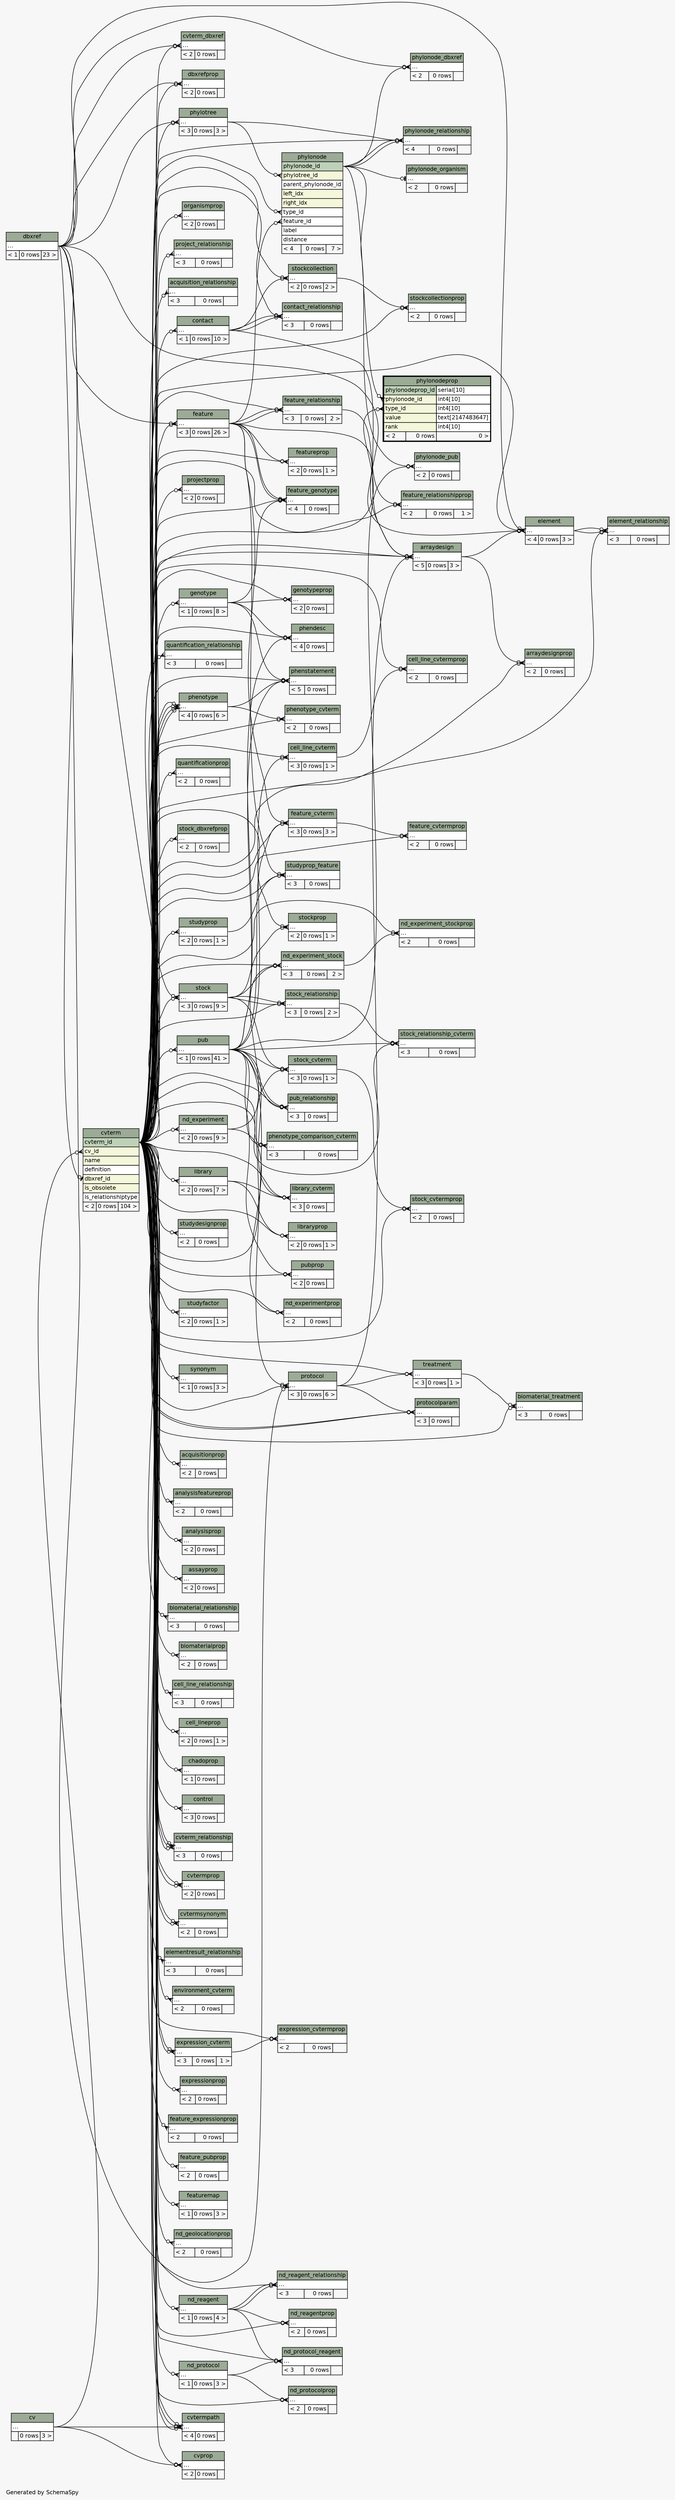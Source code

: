 // dot 2.38.0 on Mac OS X 10.9.3
// SchemaSpy rev 590
digraph "twoDegreesRelationshipsDiagram" {
  graph [
    rankdir="RL"
    bgcolor="#f7f7f7"
    label="\nGenerated by SchemaSpy"
    labeljust="l"
    nodesep="0.18"
    ranksep="0.46"
    fontname="Helvetica"
    fontsize="11"
  ];
  node [
    fontname="Helvetica"
    fontsize="11"
    shape="plaintext"
  ];
  edge [
    arrowsize="0.8"
  ];
  "acquisition_relationship":"elipses":w -> "cvterm":"cvterm_id":e [arrowhead=none dir=back arrowtail=crowodot];
  "acquisitionprop":"elipses":w -> "cvterm":"cvterm_id":e [arrowhead=none dir=back arrowtail=crowodot];
  "analysisfeatureprop":"elipses":w -> "cvterm":"cvterm_id":e [arrowhead=none dir=back arrowtail=crowodot];
  "analysisprop":"elipses":w -> "cvterm":"cvterm_id":e [arrowhead=none dir=back arrowtail=crowodot];
  "arraydesign":"elipses":w -> "dbxref":"elipses":e [arrowhead=none dir=back arrowtail=crowodot];
  "arraydesign":"elipses":w -> "contact":"elipses":e [arrowhead=none dir=back arrowtail=crowodot];
  "arraydesign":"elipses":w -> "cvterm":"cvterm_id":e [arrowhead=none dir=back arrowtail=crowodot];
  "arraydesign":"elipses":w -> "protocol":"elipses":e [arrowhead=none dir=back arrowtail=crowodot];
  "arraydesign":"elipses":w -> "cvterm":"cvterm_id":e [arrowhead=none dir=back arrowtail=crowodot];
  "arraydesignprop":"elipses":w -> "arraydesign":"elipses":e [arrowhead=none dir=back arrowtail=crowodot];
  "arraydesignprop":"elipses":w -> "cvterm":"cvterm_id":e [arrowhead=none dir=back arrowtail=crowodot];
  "assayprop":"elipses":w -> "cvterm":"cvterm_id":e [arrowhead=none dir=back arrowtail=crowodot];
  "biomaterial_relationship":"elipses":w -> "cvterm":"cvterm_id":e [arrowhead=none dir=back arrowtail=crowodot];
  "biomaterial_treatment":"elipses":w -> "treatment":"elipses":e [arrowhead=none dir=back arrowtail=crowodot];
  "biomaterial_treatment":"elipses":w -> "cvterm":"cvterm_id":e [arrowhead=none dir=back arrowtail=crowodot];
  "biomaterialprop":"elipses":w -> "cvterm":"cvterm_id":e [arrowhead=none dir=back arrowtail=crowodot];
  "cell_line_cvterm":"elipses":w -> "cvterm":"cvterm_id":e [arrowhead=none dir=back arrowtail=crowodot];
  "cell_line_cvterm":"elipses":w -> "pub":"elipses":e [arrowhead=none dir=back arrowtail=crowodot];
  "cell_line_cvtermprop":"elipses":w -> "cell_line_cvterm":"elipses":e [arrowhead=none dir=back arrowtail=crowodot];
  "cell_line_cvtermprop":"elipses":w -> "cvterm":"cvterm_id":e [arrowhead=none dir=back arrowtail=crowodot];
  "cell_line_relationship":"elipses":w -> "cvterm":"cvterm_id":e [arrowhead=none dir=back arrowtail=crowodot];
  "cell_lineprop":"elipses":w -> "cvterm":"cvterm_id":e [arrowhead=none dir=back arrowtail=crowodot];
  "chadoprop":"elipses":w -> "cvterm":"cvterm_id":e [arrowhead=none dir=back arrowtail=crowodot];
  "contact":"elipses":w -> "cvterm":"cvterm_id":e [arrowhead=none dir=back arrowtail=crowodot];
  "contact_relationship":"elipses":w -> "contact":"elipses":e [arrowhead=none dir=back arrowtail=crowodot];
  "contact_relationship":"elipses":w -> "contact":"elipses":e [arrowhead=none dir=back arrowtail=crowodot];
  "contact_relationship":"elipses":w -> "cvterm":"cvterm_id":e [arrowhead=none dir=back arrowtail=crowodot];
  "control":"elipses":w -> "cvterm":"cvterm_id":e [arrowhead=none dir=back arrowtail=crowodot];
  "cvprop":"elipses":w -> "cv":"elipses":e [arrowhead=none dir=back arrowtail=crowodot];
  "cvprop":"elipses":w -> "cvterm":"cvterm_id":e [arrowhead=none dir=back arrowtail=crowodot];
  "cvterm":"cv_id":w -> "cv":"elipses":e [arrowhead=none dir=back arrowtail=crowodot];
  "cvterm":"dbxref_id":w -> "dbxref":"elipses":e [arrowhead=none dir=back arrowtail=teeodot];
  "cvterm_dbxref":"elipses":w -> "cvterm":"cvterm_id":e [arrowhead=none dir=back arrowtail=crowodot];
  "cvterm_dbxref":"elipses":w -> "dbxref":"elipses":e [arrowhead=none dir=back arrowtail=crowodot];
  "cvterm_relationship":"elipses":w -> "cvterm":"cvterm_id":e [arrowhead=none dir=back arrowtail=crowodot];
  "cvterm_relationship":"elipses":w -> "cvterm":"cvterm_id":e [arrowhead=none dir=back arrowtail=crowodot];
  "cvterm_relationship":"elipses":w -> "cvterm":"cvterm_id":e [arrowhead=none dir=back arrowtail=crowodot];
  "cvtermpath":"elipses":w -> "cv":"elipses":e [arrowhead=none dir=back arrowtail=crowodot];
  "cvtermpath":"elipses":w -> "cvterm":"cvterm_id":e [arrowhead=none dir=back arrowtail=crowodot];
  "cvtermpath":"elipses":w -> "cvterm":"cvterm_id":e [arrowhead=none dir=back arrowtail=crowodot];
  "cvtermpath":"elipses":w -> "cvterm":"cvterm_id":e [arrowhead=none dir=back arrowtail=crowodot];
  "cvtermprop":"elipses":w -> "cvterm":"cvterm_id":e [arrowhead=none dir=back arrowtail=crowodot];
  "cvtermprop":"elipses":w -> "cvterm":"cvterm_id":e [arrowhead=none dir=back arrowtail=crowodot];
  "cvtermsynonym":"elipses":w -> "cvterm":"cvterm_id":e [arrowhead=none dir=back arrowtail=crowodot];
  "cvtermsynonym":"elipses":w -> "cvterm":"cvterm_id":e [arrowhead=none dir=back arrowtail=crowodot];
  "dbxrefprop":"elipses":w -> "dbxref":"elipses":e [arrowhead=none dir=back arrowtail=crowodot];
  "dbxrefprop":"elipses":w -> "cvterm":"cvterm_id":e [arrowhead=none dir=back arrowtail=crowodot];
  "element":"elipses":w -> "arraydesign":"elipses":e [arrowhead=none dir=back arrowtail=crowodot];
  "element":"elipses":w -> "dbxref":"elipses":e [arrowhead=none dir=back arrowtail=crowodot];
  "element":"elipses":w -> "feature":"elipses":e [arrowhead=none dir=back arrowtail=crowodot];
  "element":"elipses":w -> "cvterm":"cvterm_id":e [arrowhead=none dir=back arrowtail=crowodot];
  "element_relationship":"elipses":w -> "element":"elipses":e [arrowhead=none dir=back arrowtail=crowodot];
  "element_relationship":"elipses":w -> "element":"elipses":e [arrowhead=none dir=back arrowtail=crowodot];
  "element_relationship":"elipses":w -> "cvterm":"cvterm_id":e [arrowhead=none dir=back arrowtail=crowodot];
  "elementresult_relationship":"elipses":w -> "cvterm":"cvterm_id":e [arrowhead=none dir=back arrowtail=crowodot];
  "environment_cvterm":"elipses":w -> "cvterm":"cvterm_id":e [arrowhead=none dir=back arrowtail=crowodot];
  "expression_cvterm":"elipses":w -> "cvterm":"cvterm_id":e [arrowhead=none dir=back arrowtail=crowodot];
  "expression_cvterm":"elipses":w -> "cvterm":"cvterm_id":e [arrowhead=none dir=back arrowtail=crowodot];
  "expression_cvtermprop":"elipses":w -> "expression_cvterm":"elipses":e [arrowhead=none dir=back arrowtail=crowodot];
  "expression_cvtermprop":"elipses":w -> "cvterm":"cvterm_id":e [arrowhead=none dir=back arrowtail=crowodot];
  "expressionprop":"elipses":w -> "cvterm":"cvterm_id":e [arrowhead=none dir=back arrowtail=crowodot];
  "feature":"elipses":w -> "dbxref":"elipses":e [arrowhead=none dir=back arrowtail=crowodot];
  "feature":"elipses":w -> "cvterm":"cvterm_id":e [arrowhead=none dir=back arrowtail=crowodot];
  "feature_cvterm":"elipses":w -> "cvterm":"cvterm_id":e [arrowhead=none dir=back arrowtail=crowodot];
  "feature_cvterm":"elipses":w -> "feature":"elipses":e [arrowhead=none dir=back arrowtail=crowodot];
  "feature_cvterm":"elipses":w -> "pub":"elipses":e [arrowhead=none dir=back arrowtail=crowodot];
  "feature_cvtermprop":"elipses":w -> "feature_cvterm":"elipses":e [arrowhead=none dir=back arrowtail=crowodot];
  "feature_cvtermprop":"elipses":w -> "cvterm":"cvterm_id":e [arrowhead=none dir=back arrowtail=crowodot];
  "feature_expressionprop":"elipses":w -> "cvterm":"cvterm_id":e [arrowhead=none dir=back arrowtail=crowodot];
  "feature_genotype":"elipses":w -> "feature":"elipses":e [arrowhead=none dir=back arrowtail=crowodot];
  "feature_genotype":"elipses":w -> "cvterm":"cvterm_id":e [arrowhead=none dir=back arrowtail=crowodot];
  "feature_genotype":"elipses":w -> "feature":"elipses":e [arrowhead=none dir=back arrowtail=crowodot];
  "feature_genotype":"elipses":w -> "genotype":"elipses":e [arrowhead=none dir=back arrowtail=crowodot];
  "feature_pubprop":"elipses":w -> "cvterm":"cvterm_id":e [arrowhead=none dir=back arrowtail=crowodot];
  "feature_relationship":"elipses":w -> "feature":"elipses":e [arrowhead=none dir=back arrowtail=crowodot];
  "feature_relationship":"elipses":w -> "feature":"elipses":e [arrowhead=none dir=back arrowtail=crowodot];
  "feature_relationship":"elipses":w -> "cvterm":"cvterm_id":e [arrowhead=none dir=back arrowtail=crowodot];
  "feature_relationshipprop":"elipses":w -> "feature_relationship":"elipses":e [arrowhead=none dir=back arrowtail=crowodot];
  "feature_relationshipprop":"elipses":w -> "cvterm":"cvterm_id":e [arrowhead=none dir=back arrowtail=crowodot];
  "featuremap":"elipses":w -> "cvterm":"cvterm_id":e [arrowhead=none dir=back arrowtail=crowodot];
  "featureprop":"elipses":w -> "feature":"elipses":e [arrowhead=none dir=back arrowtail=crowodot];
  "featureprop":"elipses":w -> "cvterm":"cvterm_id":e [arrowhead=none dir=back arrowtail=crowodot];
  "genotype":"elipses":w -> "cvterm":"cvterm_id":e [arrowhead=none dir=back arrowtail=crowodot];
  "genotypeprop":"elipses":w -> "genotype":"elipses":e [arrowhead=none dir=back arrowtail=crowodot];
  "genotypeprop":"elipses":w -> "cvterm":"cvterm_id":e [arrowhead=none dir=back arrowtail=crowodot];
  "library":"elipses":w -> "cvterm":"cvterm_id":e [arrowhead=none dir=back arrowtail=crowodot];
  "library_cvterm":"elipses":w -> "cvterm":"cvterm_id":e [arrowhead=none dir=back arrowtail=crowodot];
  "library_cvterm":"elipses":w -> "library":"elipses":e [arrowhead=none dir=back arrowtail=crowodot];
  "library_cvterm":"elipses":w -> "pub":"elipses":e [arrowhead=none dir=back arrowtail=crowodot];
  "libraryprop":"elipses":w -> "library":"elipses":e [arrowhead=none dir=back arrowtail=crowodot];
  "libraryprop":"elipses":w -> "cvterm":"cvterm_id":e [arrowhead=none dir=back arrowtail=crowodot];
  "nd_experiment":"elipses":w -> "cvterm":"cvterm_id":e [arrowhead=none dir=back arrowtail=crowodot];
  "nd_experiment_stock":"elipses":w -> "nd_experiment":"elipses":e [arrowhead=none dir=back arrowtail=crowodot];
  "nd_experiment_stock":"elipses":w -> "stock":"elipses":e [arrowhead=none dir=back arrowtail=crowodot];
  "nd_experiment_stock":"elipses":w -> "cvterm":"cvterm_id":e [arrowhead=none dir=back arrowtail=crowodot];
  "nd_experiment_stockprop":"elipses":w -> "nd_experiment_stock":"elipses":e [arrowhead=none dir=back arrowtail=crowodot];
  "nd_experiment_stockprop":"elipses":w -> "cvterm":"cvterm_id":e [arrowhead=none dir=back arrowtail=crowodot];
  "nd_experimentprop":"elipses":w -> "nd_experiment":"elipses":e [arrowhead=none dir=back arrowtail=crowodot];
  "nd_experimentprop":"elipses":w -> "cvterm":"cvterm_id":e [arrowhead=none dir=back arrowtail=crowodot];
  "nd_geolocationprop":"elipses":w -> "cvterm":"cvterm_id":e [arrowhead=none dir=back arrowtail=crowodot];
  "nd_protocol":"elipses":w -> "cvterm":"cvterm_id":e [arrowhead=none dir=back arrowtail=crowodot];
  "nd_protocol_reagent":"elipses":w -> "nd_protocol":"elipses":e [arrowhead=none dir=back arrowtail=crowodot];
  "nd_protocol_reagent":"elipses":w -> "nd_reagent":"elipses":e [arrowhead=none dir=back arrowtail=crowodot];
  "nd_protocol_reagent":"elipses":w -> "cvterm":"cvterm_id":e [arrowhead=none dir=back arrowtail=crowodot];
  "nd_protocolprop":"elipses":w -> "nd_protocol":"elipses":e [arrowhead=none dir=back arrowtail=crowodot];
  "nd_protocolprop":"elipses":w -> "cvterm":"cvterm_id":e [arrowhead=none dir=back arrowtail=crowodot];
  "nd_reagent":"elipses":w -> "cvterm":"cvterm_id":e [arrowhead=none dir=back arrowtail=crowodot];
  "nd_reagent_relationship":"elipses":w -> "nd_reagent":"elipses":e [arrowhead=none dir=back arrowtail=crowodot];
  "nd_reagent_relationship":"elipses":w -> "nd_reagent":"elipses":e [arrowhead=none dir=back arrowtail=crowodot];
  "nd_reagent_relationship":"elipses":w -> "cvterm":"cvterm_id":e [arrowhead=none dir=back arrowtail=crowodot];
  "nd_reagentprop":"elipses":w -> "nd_reagent":"elipses":e [arrowhead=none dir=back arrowtail=crowodot];
  "nd_reagentprop":"elipses":w -> "cvterm":"cvterm_id":e [arrowhead=none dir=back arrowtail=crowodot];
  "organismprop":"elipses":w -> "cvterm":"cvterm_id":e [arrowhead=none dir=back arrowtail=crowodot];
  "phendesc":"elipses":w -> "genotype":"elipses":e [arrowhead=none dir=back arrowtail=crowodot];
  "phendesc":"elipses":w -> "pub":"elipses":e [arrowhead=none dir=back arrowtail=crowodot];
  "phendesc":"elipses":w -> "cvterm":"cvterm_id":e [arrowhead=none dir=back arrowtail=crowodot];
  "phenotype":"elipses":w -> "cvterm":"cvterm_id":e [arrowhead=none dir=back arrowtail=crowodot];
  "phenotype":"elipses":w -> "cvterm":"cvterm_id":e [arrowhead=none dir=back arrowtail=crowodot];
  "phenotype":"elipses":w -> "cvterm":"cvterm_id":e [arrowhead=none dir=back arrowtail=crowodot];
  "phenotype":"elipses":w -> "cvterm":"cvterm_id":e [arrowhead=none dir=back arrowtail=crowodot];
  "phenotype_comparison_cvterm":"elipses":w -> "cvterm":"cvterm_id":e [arrowhead=none dir=back arrowtail=crowodot];
  "phenotype_comparison_cvterm":"elipses":w -> "pub":"elipses":e [arrowhead=none dir=back arrowtail=crowodot];
  "phenotype_cvterm":"elipses":w -> "cvterm":"cvterm_id":e [arrowhead=none dir=back arrowtail=crowodot];
  "phenotype_cvterm":"elipses":w -> "phenotype":"elipses":e [arrowhead=none dir=back arrowtail=crowodot];
  "phenstatement":"elipses":w -> "genotype":"elipses":e [arrowhead=none dir=back arrowtail=crowodot];
  "phenstatement":"elipses":w -> "phenotype":"elipses":e [arrowhead=none dir=back arrowtail=crowodot];
  "phenstatement":"elipses":w -> "pub":"elipses":e [arrowhead=none dir=back arrowtail=crowodot];
  "phenstatement":"elipses":w -> "cvterm":"cvterm_id":e [arrowhead=none dir=back arrowtail=crowodot];
  "phylonode":"feature_id":w -> "feature":"elipses":e [arrowhead=none dir=back arrowtail=crowodot];
  "phylonode":"phylotree_id":w -> "phylotree":"elipses":e [arrowhead=none dir=back arrowtail=crowodot];
  "phylonode":"type_id":w -> "cvterm":"cvterm_id":e [arrowhead=none dir=back arrowtail=crowodot];
  "phylonode_dbxref":"elipses":w -> "dbxref":"elipses":e [arrowhead=none dir=back arrowtail=crowodot];
  "phylonode_dbxref":"elipses":w -> "phylonode":"phylonode_id":e [arrowhead=none dir=back arrowtail=crowodot];
  "phylonode_organism":"elipses":w -> "phylonode":"phylonode_id":e [arrowhead=none dir=back arrowtail=teeodot];
  "phylonode_pub":"elipses":w -> "phylonode":"phylonode_id":e [arrowhead=none dir=back arrowtail=crowodot];
  "phylonode_pub":"elipses":w -> "pub":"elipses":e [arrowhead=none dir=back arrowtail=crowodot];
  "phylonode_relationship":"elipses":w -> "phylonode":"phylonode_id":e [arrowhead=none dir=back arrowtail=crowodot];
  "phylonode_relationship":"elipses":w -> "phylotree":"elipses":e [arrowhead=none dir=back arrowtail=crowodot];
  "phylonode_relationship":"elipses":w -> "phylonode":"phylonode_id":e [arrowhead=none dir=back arrowtail=crowodot];
  "phylonode_relationship":"elipses":w -> "cvterm":"cvterm_id":e [arrowhead=none dir=back arrowtail=crowodot];
  "phylonodeprop":"phylonode_id":w -> "phylonode":"phylonode_id":e [arrowhead=none dir=back arrowtail=crowodot];
  "phylonodeprop":"type_id":w -> "cvterm":"cvterm_id":e [arrowhead=none dir=back arrowtail=crowodot];
  "phylotree":"elipses":w -> "dbxref":"elipses":e [arrowhead=none dir=back arrowtail=crowodot];
  "phylotree":"elipses":w -> "cvterm":"cvterm_id":e [arrowhead=none dir=back arrowtail=crowodot];
  "project_relationship":"elipses":w -> "cvterm":"cvterm_id":e [arrowhead=none dir=back arrowtail=crowodot];
  "projectprop":"elipses":w -> "cvterm":"cvterm_id":e [arrowhead=none dir=back arrowtail=crowodot];
  "protocol":"elipses":w -> "dbxref":"elipses":e [arrowhead=none dir=back arrowtail=crowodot];
  "protocol":"elipses":w -> "pub":"elipses":e [arrowhead=none dir=back arrowtail=crowodot];
  "protocol":"elipses":w -> "cvterm":"cvterm_id":e [arrowhead=none dir=back arrowtail=crowodot];
  "protocolparam":"elipses":w -> "cvterm":"cvterm_id":e [arrowhead=none dir=back arrowtail=crowodot];
  "protocolparam":"elipses":w -> "protocol":"elipses":e [arrowhead=none dir=back arrowtail=crowodot];
  "protocolparam":"elipses":w -> "cvterm":"cvterm_id":e [arrowhead=none dir=back arrowtail=crowodot];
  "pub":"elipses":w -> "cvterm":"cvterm_id":e [arrowhead=none dir=back arrowtail=crowodot];
  "pub_relationship":"elipses":w -> "pub":"elipses":e [arrowhead=none dir=back arrowtail=crowodot];
  "pub_relationship":"elipses":w -> "pub":"elipses":e [arrowhead=none dir=back arrowtail=crowodot];
  "pub_relationship":"elipses":w -> "cvterm":"cvterm_id":e [arrowhead=none dir=back arrowtail=crowodot];
  "pubprop":"elipses":w -> "pub":"elipses":e [arrowhead=none dir=back arrowtail=crowodot];
  "pubprop":"elipses":w -> "cvterm":"cvterm_id":e [arrowhead=none dir=back arrowtail=crowodot];
  "quantification_relationship":"elipses":w -> "cvterm":"cvterm_id":e [arrowhead=none dir=back arrowtail=crowodot];
  "quantificationprop":"elipses":w -> "cvterm":"cvterm_id":e [arrowhead=none dir=back arrowtail=crowodot];
  "stock":"elipses":w -> "dbxref":"elipses":e [arrowhead=none dir=back arrowtail=crowodot];
  "stock":"elipses":w -> "cvterm":"cvterm_id":e [arrowhead=none dir=back arrowtail=crowodot];
  "stock_cvterm":"elipses":w -> "cvterm":"cvterm_id":e [arrowhead=none dir=back arrowtail=crowodot];
  "stock_cvterm":"elipses":w -> "pub":"elipses":e [arrowhead=none dir=back arrowtail=crowodot];
  "stock_cvterm":"elipses":w -> "stock":"elipses":e [arrowhead=none dir=back arrowtail=crowodot];
  "stock_cvtermprop":"elipses":w -> "stock_cvterm":"elipses":e [arrowhead=none dir=back arrowtail=crowodot];
  "stock_cvtermprop":"elipses":w -> "cvterm":"cvterm_id":e [arrowhead=none dir=back arrowtail=crowodot];
  "stock_dbxrefprop":"elipses":w -> "cvterm":"cvterm_id":e [arrowhead=none dir=back arrowtail=crowodot];
  "stock_relationship":"elipses":w -> "stock":"elipses":e [arrowhead=none dir=back arrowtail=crowodot];
  "stock_relationship":"elipses":w -> "stock":"elipses":e [arrowhead=none dir=back arrowtail=crowodot];
  "stock_relationship":"elipses":w -> "cvterm":"cvterm_id":e [arrowhead=none dir=back arrowtail=crowodot];
  "stock_relationship_cvterm":"elipses":w -> "cvterm":"cvterm_id":e [arrowhead=none dir=back arrowtail=crowodot];
  "stock_relationship_cvterm":"elipses":w -> "pub":"elipses":e [arrowhead=none dir=back arrowtail=crowodot];
  "stock_relationship_cvterm":"elipses":w -> "stock_relationship":"elipses":e [arrowhead=none dir=back arrowtail=crowodot];
  "stockcollection":"elipses":w -> "contact":"elipses":e [arrowhead=none dir=back arrowtail=crowodot];
  "stockcollection":"elipses":w -> "cvterm":"cvterm_id":e [arrowhead=none dir=back arrowtail=crowodot];
  "stockcollectionprop":"elipses":w -> "stockcollection":"elipses":e [arrowhead=none dir=back arrowtail=crowodot];
  "stockcollectionprop":"elipses":w -> "cvterm":"cvterm_id":e [arrowhead=none dir=back arrowtail=crowodot];
  "stockprop":"elipses":w -> "stock":"elipses":e [arrowhead=none dir=back arrowtail=crowodot];
  "stockprop":"elipses":w -> "cvterm":"cvterm_id":e [arrowhead=none dir=back arrowtail=crowodot];
  "studydesignprop":"elipses":w -> "cvterm":"cvterm_id":e [arrowhead=none dir=back arrowtail=crowodot];
  "studyfactor":"elipses":w -> "cvterm":"cvterm_id":e [arrowhead=none dir=back arrowtail=crowodot];
  "studyprop":"elipses":w -> "cvterm":"cvterm_id":e [arrowhead=none dir=back arrowtail=crowodot];
  "studyprop_feature":"elipses":w -> "feature":"elipses":e [arrowhead=none dir=back arrowtail=crowodot];
  "studyprop_feature":"elipses":w -> "studyprop":"elipses":e [arrowhead=none dir=back arrowtail=crowodot];
  "studyprop_feature":"elipses":w -> "cvterm":"cvterm_id":e [arrowhead=none dir=back arrowtail=crowodot];
  "synonym":"elipses":w -> "cvterm":"cvterm_id":e [arrowhead=none dir=back arrowtail=crowodot];
  "treatment":"elipses":w -> "protocol":"elipses":e [arrowhead=none dir=back arrowtail=crowodot];
  "treatment":"elipses":w -> "cvterm":"cvterm_id":e [arrowhead=none dir=back arrowtail=crowodot];
  "acquisition_relationship" [
    label=<
    <TABLE BORDER="0" CELLBORDER="1" CELLSPACING="0" BGCOLOR="#ffffff">
      <TR><TD COLSPAN="3" BGCOLOR="#9bab96" ALIGN="CENTER">acquisition_relationship</TD></TR>
      <TR><TD PORT="elipses" COLSPAN="3" ALIGN="LEFT">...</TD></TR>
      <TR><TD ALIGN="LEFT" BGCOLOR="#f7f7f7">&lt; 3</TD><TD ALIGN="RIGHT" BGCOLOR="#f7f7f7">0 rows</TD><TD ALIGN="RIGHT" BGCOLOR="#f7f7f7">  </TD></TR>
    </TABLE>>
    URL="acquisition_relationship.html"
    tooltip="acquisition_relationship"
  ];
  "acquisitionprop" [
    label=<
    <TABLE BORDER="0" CELLBORDER="1" CELLSPACING="0" BGCOLOR="#ffffff">
      <TR><TD COLSPAN="3" BGCOLOR="#9bab96" ALIGN="CENTER">acquisitionprop</TD></TR>
      <TR><TD PORT="elipses" COLSPAN="3" ALIGN="LEFT">...</TD></TR>
      <TR><TD ALIGN="LEFT" BGCOLOR="#f7f7f7">&lt; 2</TD><TD ALIGN="RIGHT" BGCOLOR="#f7f7f7">0 rows</TD><TD ALIGN="RIGHT" BGCOLOR="#f7f7f7">  </TD></TR>
    </TABLE>>
    URL="acquisitionprop.html"
    tooltip="acquisitionprop"
  ];
  "analysisfeatureprop" [
    label=<
    <TABLE BORDER="0" CELLBORDER="1" CELLSPACING="0" BGCOLOR="#ffffff">
      <TR><TD COLSPAN="3" BGCOLOR="#9bab96" ALIGN="CENTER">analysisfeatureprop</TD></TR>
      <TR><TD PORT="elipses" COLSPAN="3" ALIGN="LEFT">...</TD></TR>
      <TR><TD ALIGN="LEFT" BGCOLOR="#f7f7f7">&lt; 2</TD><TD ALIGN="RIGHT" BGCOLOR="#f7f7f7">0 rows</TD><TD ALIGN="RIGHT" BGCOLOR="#f7f7f7">  </TD></TR>
    </TABLE>>
    URL="analysisfeatureprop.html"
    tooltip="analysisfeatureprop"
  ];
  "analysisprop" [
    label=<
    <TABLE BORDER="0" CELLBORDER="1" CELLSPACING="0" BGCOLOR="#ffffff">
      <TR><TD COLSPAN="3" BGCOLOR="#9bab96" ALIGN="CENTER">analysisprop</TD></TR>
      <TR><TD PORT="elipses" COLSPAN="3" ALIGN="LEFT">...</TD></TR>
      <TR><TD ALIGN="LEFT" BGCOLOR="#f7f7f7">&lt; 2</TD><TD ALIGN="RIGHT" BGCOLOR="#f7f7f7">0 rows</TD><TD ALIGN="RIGHT" BGCOLOR="#f7f7f7">  </TD></TR>
    </TABLE>>
    URL="analysisprop.html"
    tooltip="analysisprop"
  ];
  "arraydesign" [
    label=<
    <TABLE BORDER="0" CELLBORDER="1" CELLSPACING="0" BGCOLOR="#ffffff">
      <TR><TD COLSPAN="3" BGCOLOR="#9bab96" ALIGN="CENTER">arraydesign</TD></TR>
      <TR><TD PORT="elipses" COLSPAN="3" ALIGN="LEFT">...</TD></TR>
      <TR><TD ALIGN="LEFT" BGCOLOR="#f7f7f7">&lt; 5</TD><TD ALIGN="RIGHT" BGCOLOR="#f7f7f7">0 rows</TD><TD ALIGN="RIGHT" BGCOLOR="#f7f7f7">3 &gt;</TD></TR>
    </TABLE>>
    URL="arraydesign.html"
    tooltip="arraydesign"
  ];
  "arraydesignprop" [
    label=<
    <TABLE BORDER="0" CELLBORDER="1" CELLSPACING="0" BGCOLOR="#ffffff">
      <TR><TD COLSPAN="3" BGCOLOR="#9bab96" ALIGN="CENTER">arraydesignprop</TD></TR>
      <TR><TD PORT="elipses" COLSPAN="3" ALIGN="LEFT">...</TD></TR>
      <TR><TD ALIGN="LEFT" BGCOLOR="#f7f7f7">&lt; 2</TD><TD ALIGN="RIGHT" BGCOLOR="#f7f7f7">0 rows</TD><TD ALIGN="RIGHT" BGCOLOR="#f7f7f7">  </TD></TR>
    </TABLE>>
    URL="arraydesignprop.html"
    tooltip="arraydesignprop"
  ];
  "assayprop" [
    label=<
    <TABLE BORDER="0" CELLBORDER="1" CELLSPACING="0" BGCOLOR="#ffffff">
      <TR><TD COLSPAN="3" BGCOLOR="#9bab96" ALIGN="CENTER">assayprop</TD></TR>
      <TR><TD PORT="elipses" COLSPAN="3" ALIGN="LEFT">...</TD></TR>
      <TR><TD ALIGN="LEFT" BGCOLOR="#f7f7f7">&lt; 2</TD><TD ALIGN="RIGHT" BGCOLOR="#f7f7f7">0 rows</TD><TD ALIGN="RIGHT" BGCOLOR="#f7f7f7">  </TD></TR>
    </TABLE>>
    URL="assayprop.html"
    tooltip="assayprop"
  ];
  "biomaterial_relationship" [
    label=<
    <TABLE BORDER="0" CELLBORDER="1" CELLSPACING="0" BGCOLOR="#ffffff">
      <TR><TD COLSPAN="3" BGCOLOR="#9bab96" ALIGN="CENTER">biomaterial_relationship</TD></TR>
      <TR><TD PORT="elipses" COLSPAN="3" ALIGN="LEFT">...</TD></TR>
      <TR><TD ALIGN="LEFT" BGCOLOR="#f7f7f7">&lt; 3</TD><TD ALIGN="RIGHT" BGCOLOR="#f7f7f7">0 rows</TD><TD ALIGN="RIGHT" BGCOLOR="#f7f7f7">  </TD></TR>
    </TABLE>>
    URL="biomaterial_relationship.html"
    tooltip="biomaterial_relationship"
  ];
  "biomaterial_treatment" [
    label=<
    <TABLE BORDER="0" CELLBORDER="1" CELLSPACING="0" BGCOLOR="#ffffff">
      <TR><TD COLSPAN="3" BGCOLOR="#9bab96" ALIGN="CENTER">biomaterial_treatment</TD></TR>
      <TR><TD PORT="elipses" COLSPAN="3" ALIGN="LEFT">...</TD></TR>
      <TR><TD ALIGN="LEFT" BGCOLOR="#f7f7f7">&lt; 3</TD><TD ALIGN="RIGHT" BGCOLOR="#f7f7f7">0 rows</TD><TD ALIGN="RIGHT" BGCOLOR="#f7f7f7">  </TD></TR>
    </TABLE>>
    URL="biomaterial_treatment.html"
    tooltip="biomaterial_treatment"
  ];
  "biomaterialprop" [
    label=<
    <TABLE BORDER="0" CELLBORDER="1" CELLSPACING="0" BGCOLOR="#ffffff">
      <TR><TD COLSPAN="3" BGCOLOR="#9bab96" ALIGN="CENTER">biomaterialprop</TD></TR>
      <TR><TD PORT="elipses" COLSPAN="3" ALIGN="LEFT">...</TD></TR>
      <TR><TD ALIGN="LEFT" BGCOLOR="#f7f7f7">&lt; 2</TD><TD ALIGN="RIGHT" BGCOLOR="#f7f7f7">0 rows</TD><TD ALIGN="RIGHT" BGCOLOR="#f7f7f7">  </TD></TR>
    </TABLE>>
    URL="biomaterialprop.html"
    tooltip="biomaterialprop"
  ];
  "cell_line_cvterm" [
    label=<
    <TABLE BORDER="0" CELLBORDER="1" CELLSPACING="0" BGCOLOR="#ffffff">
      <TR><TD COLSPAN="3" BGCOLOR="#9bab96" ALIGN="CENTER">cell_line_cvterm</TD></TR>
      <TR><TD PORT="elipses" COLSPAN="3" ALIGN="LEFT">...</TD></TR>
      <TR><TD ALIGN="LEFT" BGCOLOR="#f7f7f7">&lt; 3</TD><TD ALIGN="RIGHT" BGCOLOR="#f7f7f7">0 rows</TD><TD ALIGN="RIGHT" BGCOLOR="#f7f7f7">1 &gt;</TD></TR>
    </TABLE>>
    URL="cell_line_cvterm.html"
    tooltip="cell_line_cvterm"
  ];
  "cell_line_cvtermprop" [
    label=<
    <TABLE BORDER="0" CELLBORDER="1" CELLSPACING="0" BGCOLOR="#ffffff">
      <TR><TD COLSPAN="3" BGCOLOR="#9bab96" ALIGN="CENTER">cell_line_cvtermprop</TD></TR>
      <TR><TD PORT="elipses" COLSPAN="3" ALIGN="LEFT">...</TD></TR>
      <TR><TD ALIGN="LEFT" BGCOLOR="#f7f7f7">&lt; 2</TD><TD ALIGN="RIGHT" BGCOLOR="#f7f7f7">0 rows</TD><TD ALIGN="RIGHT" BGCOLOR="#f7f7f7">  </TD></TR>
    </TABLE>>
    URL="cell_line_cvtermprop.html"
    tooltip="cell_line_cvtermprop"
  ];
  "cell_line_relationship" [
    label=<
    <TABLE BORDER="0" CELLBORDER="1" CELLSPACING="0" BGCOLOR="#ffffff">
      <TR><TD COLSPAN="3" BGCOLOR="#9bab96" ALIGN="CENTER">cell_line_relationship</TD></TR>
      <TR><TD PORT="elipses" COLSPAN="3" ALIGN="LEFT">...</TD></TR>
      <TR><TD ALIGN="LEFT" BGCOLOR="#f7f7f7">&lt; 3</TD><TD ALIGN="RIGHT" BGCOLOR="#f7f7f7">0 rows</TD><TD ALIGN="RIGHT" BGCOLOR="#f7f7f7">  </TD></TR>
    </TABLE>>
    URL="cell_line_relationship.html"
    tooltip="cell_line_relationship"
  ];
  "cell_lineprop" [
    label=<
    <TABLE BORDER="0" CELLBORDER="1" CELLSPACING="0" BGCOLOR="#ffffff">
      <TR><TD COLSPAN="3" BGCOLOR="#9bab96" ALIGN="CENTER">cell_lineprop</TD></TR>
      <TR><TD PORT="elipses" COLSPAN="3" ALIGN="LEFT">...</TD></TR>
      <TR><TD ALIGN="LEFT" BGCOLOR="#f7f7f7">&lt; 2</TD><TD ALIGN="RIGHT" BGCOLOR="#f7f7f7">0 rows</TD><TD ALIGN="RIGHT" BGCOLOR="#f7f7f7">1 &gt;</TD></TR>
    </TABLE>>
    URL="cell_lineprop.html"
    tooltip="cell_lineprop"
  ];
  "chadoprop" [
    label=<
    <TABLE BORDER="0" CELLBORDER="1" CELLSPACING="0" BGCOLOR="#ffffff">
      <TR><TD COLSPAN="3" BGCOLOR="#9bab96" ALIGN="CENTER">chadoprop</TD></TR>
      <TR><TD PORT="elipses" COLSPAN="3" ALIGN="LEFT">...</TD></TR>
      <TR><TD ALIGN="LEFT" BGCOLOR="#f7f7f7">&lt; 1</TD><TD ALIGN="RIGHT" BGCOLOR="#f7f7f7">0 rows</TD><TD ALIGN="RIGHT" BGCOLOR="#f7f7f7">  </TD></TR>
    </TABLE>>
    URL="chadoprop.html"
    tooltip="chadoprop"
  ];
  "contact" [
    label=<
    <TABLE BORDER="0" CELLBORDER="1" CELLSPACING="0" BGCOLOR="#ffffff">
      <TR><TD COLSPAN="3" BGCOLOR="#9bab96" ALIGN="CENTER">contact</TD></TR>
      <TR><TD PORT="elipses" COLSPAN="3" ALIGN="LEFT">...</TD></TR>
      <TR><TD ALIGN="LEFT" BGCOLOR="#f7f7f7">&lt; 1</TD><TD ALIGN="RIGHT" BGCOLOR="#f7f7f7">0 rows</TD><TD ALIGN="RIGHT" BGCOLOR="#f7f7f7">10 &gt;</TD></TR>
    </TABLE>>
    URL="contact.html"
    tooltip="contact"
  ];
  "contact_relationship" [
    label=<
    <TABLE BORDER="0" CELLBORDER="1" CELLSPACING="0" BGCOLOR="#ffffff">
      <TR><TD COLSPAN="3" BGCOLOR="#9bab96" ALIGN="CENTER">contact_relationship</TD></TR>
      <TR><TD PORT="elipses" COLSPAN="3" ALIGN="LEFT">...</TD></TR>
      <TR><TD ALIGN="LEFT" BGCOLOR="#f7f7f7">&lt; 3</TD><TD ALIGN="RIGHT" BGCOLOR="#f7f7f7">0 rows</TD><TD ALIGN="RIGHT" BGCOLOR="#f7f7f7">  </TD></TR>
    </TABLE>>
    URL="contact_relationship.html"
    tooltip="contact_relationship"
  ];
  "control" [
    label=<
    <TABLE BORDER="0" CELLBORDER="1" CELLSPACING="0" BGCOLOR="#ffffff">
      <TR><TD COLSPAN="3" BGCOLOR="#9bab96" ALIGN="CENTER">control</TD></TR>
      <TR><TD PORT="elipses" COLSPAN="3" ALIGN="LEFT">...</TD></TR>
      <TR><TD ALIGN="LEFT" BGCOLOR="#f7f7f7">&lt; 3</TD><TD ALIGN="RIGHT" BGCOLOR="#f7f7f7">0 rows</TD><TD ALIGN="RIGHT" BGCOLOR="#f7f7f7">  </TD></TR>
    </TABLE>>
    URL="control.html"
    tooltip="control"
  ];
  "cv" [
    label=<
    <TABLE BORDER="0" CELLBORDER="1" CELLSPACING="0" BGCOLOR="#ffffff">
      <TR><TD COLSPAN="3" BGCOLOR="#9bab96" ALIGN="CENTER">cv</TD></TR>
      <TR><TD PORT="elipses" COLSPAN="3" ALIGN="LEFT">...</TD></TR>
      <TR><TD ALIGN="LEFT" BGCOLOR="#f7f7f7">  </TD><TD ALIGN="RIGHT" BGCOLOR="#f7f7f7">0 rows</TD><TD ALIGN="RIGHT" BGCOLOR="#f7f7f7">3 &gt;</TD></TR>
    </TABLE>>
    URL="cv.html"
    tooltip="cv"
  ];
  "cvprop" [
    label=<
    <TABLE BORDER="0" CELLBORDER="1" CELLSPACING="0" BGCOLOR="#ffffff">
      <TR><TD COLSPAN="3" BGCOLOR="#9bab96" ALIGN="CENTER">cvprop</TD></TR>
      <TR><TD PORT="elipses" COLSPAN="3" ALIGN="LEFT">...</TD></TR>
      <TR><TD ALIGN="LEFT" BGCOLOR="#f7f7f7">&lt; 2</TD><TD ALIGN="RIGHT" BGCOLOR="#f7f7f7">0 rows</TD><TD ALIGN="RIGHT" BGCOLOR="#f7f7f7">  </TD></TR>
    </TABLE>>
    URL="cvprop.html"
    tooltip="cvprop"
  ];
  "cvterm" [
    label=<
    <TABLE BORDER="0" CELLBORDER="1" CELLSPACING="0" BGCOLOR="#ffffff">
      <TR><TD COLSPAN="3" BGCOLOR="#9bab96" ALIGN="CENTER">cvterm</TD></TR>
      <TR><TD PORT="cvterm_id" COLSPAN="3" BGCOLOR="#bed1b8" ALIGN="LEFT">cvterm_id</TD></TR>
      <TR><TD PORT="cv_id" COLSPAN="3" BGCOLOR="#f4f7da" ALIGN="LEFT">cv_id</TD></TR>
      <TR><TD PORT="name" COLSPAN="3" BGCOLOR="#f4f7da" ALIGN="LEFT">name</TD></TR>
      <TR><TD PORT="definition" COLSPAN="3" ALIGN="LEFT">definition</TD></TR>
      <TR><TD PORT="dbxref_id" COLSPAN="3" BGCOLOR="#f4f7da" ALIGN="LEFT">dbxref_id</TD></TR>
      <TR><TD PORT="is_obsolete" COLSPAN="3" BGCOLOR="#f4f7da" ALIGN="LEFT">is_obsolete</TD></TR>
      <TR><TD PORT="is_relationshiptype" COLSPAN="3" ALIGN="LEFT">is_relationshiptype</TD></TR>
      <TR><TD ALIGN="LEFT" BGCOLOR="#f7f7f7">&lt; 2</TD><TD ALIGN="RIGHT" BGCOLOR="#f7f7f7">0 rows</TD><TD ALIGN="RIGHT" BGCOLOR="#f7f7f7">104 &gt;</TD></TR>
    </TABLE>>
    URL="cvterm.html"
    tooltip="cvterm"
  ];
  "cvterm_dbxref" [
    label=<
    <TABLE BORDER="0" CELLBORDER="1" CELLSPACING="0" BGCOLOR="#ffffff">
      <TR><TD COLSPAN="3" BGCOLOR="#9bab96" ALIGN="CENTER">cvterm_dbxref</TD></TR>
      <TR><TD PORT="elipses" COLSPAN="3" ALIGN="LEFT">...</TD></TR>
      <TR><TD ALIGN="LEFT" BGCOLOR="#f7f7f7">&lt; 2</TD><TD ALIGN="RIGHT" BGCOLOR="#f7f7f7">0 rows</TD><TD ALIGN="RIGHT" BGCOLOR="#f7f7f7">  </TD></TR>
    </TABLE>>
    URL="cvterm_dbxref.html"
    tooltip="cvterm_dbxref"
  ];
  "cvterm_relationship" [
    label=<
    <TABLE BORDER="0" CELLBORDER="1" CELLSPACING="0" BGCOLOR="#ffffff">
      <TR><TD COLSPAN="3" BGCOLOR="#9bab96" ALIGN="CENTER">cvterm_relationship</TD></TR>
      <TR><TD PORT="elipses" COLSPAN="3" ALIGN="LEFT">...</TD></TR>
      <TR><TD ALIGN="LEFT" BGCOLOR="#f7f7f7">&lt; 3</TD><TD ALIGN="RIGHT" BGCOLOR="#f7f7f7">0 rows</TD><TD ALIGN="RIGHT" BGCOLOR="#f7f7f7">  </TD></TR>
    </TABLE>>
    URL="cvterm_relationship.html"
    tooltip="cvterm_relationship"
  ];
  "cvtermpath" [
    label=<
    <TABLE BORDER="0" CELLBORDER="1" CELLSPACING="0" BGCOLOR="#ffffff">
      <TR><TD COLSPAN="3" BGCOLOR="#9bab96" ALIGN="CENTER">cvtermpath</TD></TR>
      <TR><TD PORT="elipses" COLSPAN="3" ALIGN="LEFT">...</TD></TR>
      <TR><TD ALIGN="LEFT" BGCOLOR="#f7f7f7">&lt; 4</TD><TD ALIGN="RIGHT" BGCOLOR="#f7f7f7">0 rows</TD><TD ALIGN="RIGHT" BGCOLOR="#f7f7f7">  </TD></TR>
    </TABLE>>
    URL="cvtermpath.html"
    tooltip="cvtermpath"
  ];
  "cvtermprop" [
    label=<
    <TABLE BORDER="0" CELLBORDER="1" CELLSPACING="0" BGCOLOR="#ffffff">
      <TR><TD COLSPAN="3" BGCOLOR="#9bab96" ALIGN="CENTER">cvtermprop</TD></TR>
      <TR><TD PORT="elipses" COLSPAN="3" ALIGN="LEFT">...</TD></TR>
      <TR><TD ALIGN="LEFT" BGCOLOR="#f7f7f7">&lt; 2</TD><TD ALIGN="RIGHT" BGCOLOR="#f7f7f7">0 rows</TD><TD ALIGN="RIGHT" BGCOLOR="#f7f7f7">  </TD></TR>
    </TABLE>>
    URL="cvtermprop.html"
    tooltip="cvtermprop"
  ];
  "cvtermsynonym" [
    label=<
    <TABLE BORDER="0" CELLBORDER="1" CELLSPACING="0" BGCOLOR="#ffffff">
      <TR><TD COLSPAN="3" BGCOLOR="#9bab96" ALIGN="CENTER">cvtermsynonym</TD></TR>
      <TR><TD PORT="elipses" COLSPAN="3" ALIGN="LEFT">...</TD></TR>
      <TR><TD ALIGN="LEFT" BGCOLOR="#f7f7f7">&lt; 2</TD><TD ALIGN="RIGHT" BGCOLOR="#f7f7f7">0 rows</TD><TD ALIGN="RIGHT" BGCOLOR="#f7f7f7">  </TD></TR>
    </TABLE>>
    URL="cvtermsynonym.html"
    tooltip="cvtermsynonym"
  ];
  "dbxref" [
    label=<
    <TABLE BORDER="0" CELLBORDER="1" CELLSPACING="0" BGCOLOR="#ffffff">
      <TR><TD COLSPAN="3" BGCOLOR="#9bab96" ALIGN="CENTER">dbxref</TD></TR>
      <TR><TD PORT="elipses" COLSPAN="3" ALIGN="LEFT">...</TD></TR>
      <TR><TD ALIGN="LEFT" BGCOLOR="#f7f7f7">&lt; 1</TD><TD ALIGN="RIGHT" BGCOLOR="#f7f7f7">0 rows</TD><TD ALIGN="RIGHT" BGCOLOR="#f7f7f7">23 &gt;</TD></TR>
    </TABLE>>
    URL="dbxref.html"
    tooltip="dbxref"
  ];
  "dbxrefprop" [
    label=<
    <TABLE BORDER="0" CELLBORDER="1" CELLSPACING="0" BGCOLOR="#ffffff">
      <TR><TD COLSPAN="3" BGCOLOR="#9bab96" ALIGN="CENTER">dbxrefprop</TD></TR>
      <TR><TD PORT="elipses" COLSPAN="3" ALIGN="LEFT">...</TD></TR>
      <TR><TD ALIGN="LEFT" BGCOLOR="#f7f7f7">&lt; 2</TD><TD ALIGN="RIGHT" BGCOLOR="#f7f7f7">0 rows</TD><TD ALIGN="RIGHT" BGCOLOR="#f7f7f7">  </TD></TR>
    </TABLE>>
    URL="dbxrefprop.html"
    tooltip="dbxrefprop"
  ];
  "element" [
    label=<
    <TABLE BORDER="0" CELLBORDER="1" CELLSPACING="0" BGCOLOR="#ffffff">
      <TR><TD COLSPAN="3" BGCOLOR="#9bab96" ALIGN="CENTER">element</TD></TR>
      <TR><TD PORT="elipses" COLSPAN="3" ALIGN="LEFT">...</TD></TR>
      <TR><TD ALIGN="LEFT" BGCOLOR="#f7f7f7">&lt; 4</TD><TD ALIGN="RIGHT" BGCOLOR="#f7f7f7">0 rows</TD><TD ALIGN="RIGHT" BGCOLOR="#f7f7f7">3 &gt;</TD></TR>
    </TABLE>>
    URL="element.html"
    tooltip="element"
  ];
  "element_relationship" [
    label=<
    <TABLE BORDER="0" CELLBORDER="1" CELLSPACING="0" BGCOLOR="#ffffff">
      <TR><TD COLSPAN="3" BGCOLOR="#9bab96" ALIGN="CENTER">element_relationship</TD></TR>
      <TR><TD PORT="elipses" COLSPAN="3" ALIGN="LEFT">...</TD></TR>
      <TR><TD ALIGN="LEFT" BGCOLOR="#f7f7f7">&lt; 3</TD><TD ALIGN="RIGHT" BGCOLOR="#f7f7f7">0 rows</TD><TD ALIGN="RIGHT" BGCOLOR="#f7f7f7">  </TD></TR>
    </TABLE>>
    URL="element_relationship.html"
    tooltip="element_relationship"
  ];
  "elementresult_relationship" [
    label=<
    <TABLE BORDER="0" CELLBORDER="1" CELLSPACING="0" BGCOLOR="#ffffff">
      <TR><TD COLSPAN="3" BGCOLOR="#9bab96" ALIGN="CENTER">elementresult_relationship</TD></TR>
      <TR><TD PORT="elipses" COLSPAN="3" ALIGN="LEFT">...</TD></TR>
      <TR><TD ALIGN="LEFT" BGCOLOR="#f7f7f7">&lt; 3</TD><TD ALIGN="RIGHT" BGCOLOR="#f7f7f7">0 rows</TD><TD ALIGN="RIGHT" BGCOLOR="#f7f7f7">  </TD></TR>
    </TABLE>>
    URL="elementresult_relationship.html"
    tooltip="elementresult_relationship"
  ];
  "environment_cvterm" [
    label=<
    <TABLE BORDER="0" CELLBORDER="1" CELLSPACING="0" BGCOLOR="#ffffff">
      <TR><TD COLSPAN="3" BGCOLOR="#9bab96" ALIGN="CENTER">environment_cvterm</TD></TR>
      <TR><TD PORT="elipses" COLSPAN="3" ALIGN="LEFT">...</TD></TR>
      <TR><TD ALIGN="LEFT" BGCOLOR="#f7f7f7">&lt; 2</TD><TD ALIGN="RIGHT" BGCOLOR="#f7f7f7">0 rows</TD><TD ALIGN="RIGHT" BGCOLOR="#f7f7f7">  </TD></TR>
    </TABLE>>
    URL="environment_cvterm.html"
    tooltip="environment_cvterm"
  ];
  "expression_cvterm" [
    label=<
    <TABLE BORDER="0" CELLBORDER="1" CELLSPACING="0" BGCOLOR="#ffffff">
      <TR><TD COLSPAN="3" BGCOLOR="#9bab96" ALIGN="CENTER">expression_cvterm</TD></TR>
      <TR><TD PORT="elipses" COLSPAN="3" ALIGN="LEFT">...</TD></TR>
      <TR><TD ALIGN="LEFT" BGCOLOR="#f7f7f7">&lt; 3</TD><TD ALIGN="RIGHT" BGCOLOR="#f7f7f7">0 rows</TD><TD ALIGN="RIGHT" BGCOLOR="#f7f7f7">1 &gt;</TD></TR>
    </TABLE>>
    URL="expression_cvterm.html"
    tooltip="expression_cvterm"
  ];
  "expression_cvtermprop" [
    label=<
    <TABLE BORDER="0" CELLBORDER="1" CELLSPACING="0" BGCOLOR="#ffffff">
      <TR><TD COLSPAN="3" BGCOLOR="#9bab96" ALIGN="CENTER">expression_cvtermprop</TD></TR>
      <TR><TD PORT="elipses" COLSPAN="3" ALIGN="LEFT">...</TD></TR>
      <TR><TD ALIGN="LEFT" BGCOLOR="#f7f7f7">&lt; 2</TD><TD ALIGN="RIGHT" BGCOLOR="#f7f7f7">0 rows</TD><TD ALIGN="RIGHT" BGCOLOR="#f7f7f7">  </TD></TR>
    </TABLE>>
    URL="expression_cvtermprop.html"
    tooltip="expression_cvtermprop"
  ];
  "expressionprop" [
    label=<
    <TABLE BORDER="0" CELLBORDER="1" CELLSPACING="0" BGCOLOR="#ffffff">
      <TR><TD COLSPAN="3" BGCOLOR="#9bab96" ALIGN="CENTER">expressionprop</TD></TR>
      <TR><TD PORT="elipses" COLSPAN="3" ALIGN="LEFT">...</TD></TR>
      <TR><TD ALIGN="LEFT" BGCOLOR="#f7f7f7">&lt; 2</TD><TD ALIGN="RIGHT" BGCOLOR="#f7f7f7">0 rows</TD><TD ALIGN="RIGHT" BGCOLOR="#f7f7f7">  </TD></TR>
    </TABLE>>
    URL="expressionprop.html"
    tooltip="expressionprop"
  ];
  "feature" [
    label=<
    <TABLE BORDER="0" CELLBORDER="1" CELLSPACING="0" BGCOLOR="#ffffff">
      <TR><TD COLSPAN="3" BGCOLOR="#9bab96" ALIGN="CENTER">feature</TD></TR>
      <TR><TD PORT="elipses" COLSPAN="3" ALIGN="LEFT">...</TD></TR>
      <TR><TD ALIGN="LEFT" BGCOLOR="#f7f7f7">&lt; 3</TD><TD ALIGN="RIGHT" BGCOLOR="#f7f7f7">0 rows</TD><TD ALIGN="RIGHT" BGCOLOR="#f7f7f7">26 &gt;</TD></TR>
    </TABLE>>
    URL="feature.html"
    tooltip="feature"
  ];
  "feature_cvterm" [
    label=<
    <TABLE BORDER="0" CELLBORDER="1" CELLSPACING="0" BGCOLOR="#ffffff">
      <TR><TD COLSPAN="3" BGCOLOR="#9bab96" ALIGN="CENTER">feature_cvterm</TD></TR>
      <TR><TD PORT="elipses" COLSPAN="3" ALIGN="LEFT">...</TD></TR>
      <TR><TD ALIGN="LEFT" BGCOLOR="#f7f7f7">&lt; 3</TD><TD ALIGN="RIGHT" BGCOLOR="#f7f7f7">0 rows</TD><TD ALIGN="RIGHT" BGCOLOR="#f7f7f7">3 &gt;</TD></TR>
    </TABLE>>
    URL="feature_cvterm.html"
    tooltip="feature_cvterm"
  ];
  "feature_cvtermprop" [
    label=<
    <TABLE BORDER="0" CELLBORDER="1" CELLSPACING="0" BGCOLOR="#ffffff">
      <TR><TD COLSPAN="3" BGCOLOR="#9bab96" ALIGN="CENTER">feature_cvtermprop</TD></TR>
      <TR><TD PORT="elipses" COLSPAN="3" ALIGN="LEFT">...</TD></TR>
      <TR><TD ALIGN="LEFT" BGCOLOR="#f7f7f7">&lt; 2</TD><TD ALIGN="RIGHT" BGCOLOR="#f7f7f7">0 rows</TD><TD ALIGN="RIGHT" BGCOLOR="#f7f7f7">  </TD></TR>
    </TABLE>>
    URL="feature_cvtermprop.html"
    tooltip="feature_cvtermprop"
  ];
  "feature_expressionprop" [
    label=<
    <TABLE BORDER="0" CELLBORDER="1" CELLSPACING="0" BGCOLOR="#ffffff">
      <TR><TD COLSPAN="3" BGCOLOR="#9bab96" ALIGN="CENTER">feature_expressionprop</TD></TR>
      <TR><TD PORT="elipses" COLSPAN="3" ALIGN="LEFT">...</TD></TR>
      <TR><TD ALIGN="LEFT" BGCOLOR="#f7f7f7">&lt; 2</TD><TD ALIGN="RIGHT" BGCOLOR="#f7f7f7">0 rows</TD><TD ALIGN="RIGHT" BGCOLOR="#f7f7f7">  </TD></TR>
    </TABLE>>
    URL="feature_expressionprop.html"
    tooltip="feature_expressionprop"
  ];
  "feature_genotype" [
    label=<
    <TABLE BORDER="0" CELLBORDER="1" CELLSPACING="0" BGCOLOR="#ffffff">
      <TR><TD COLSPAN="3" BGCOLOR="#9bab96" ALIGN="CENTER">feature_genotype</TD></TR>
      <TR><TD PORT="elipses" COLSPAN="3" ALIGN="LEFT">...</TD></TR>
      <TR><TD ALIGN="LEFT" BGCOLOR="#f7f7f7">&lt; 4</TD><TD ALIGN="RIGHT" BGCOLOR="#f7f7f7">0 rows</TD><TD ALIGN="RIGHT" BGCOLOR="#f7f7f7">  </TD></TR>
    </TABLE>>
    URL="feature_genotype.html"
    tooltip="feature_genotype"
  ];
  "feature_pubprop" [
    label=<
    <TABLE BORDER="0" CELLBORDER="1" CELLSPACING="0" BGCOLOR="#ffffff">
      <TR><TD COLSPAN="3" BGCOLOR="#9bab96" ALIGN="CENTER">feature_pubprop</TD></TR>
      <TR><TD PORT="elipses" COLSPAN="3" ALIGN="LEFT">...</TD></TR>
      <TR><TD ALIGN="LEFT" BGCOLOR="#f7f7f7">&lt; 2</TD><TD ALIGN="RIGHT" BGCOLOR="#f7f7f7">0 rows</TD><TD ALIGN="RIGHT" BGCOLOR="#f7f7f7">  </TD></TR>
    </TABLE>>
    URL="feature_pubprop.html"
    tooltip="feature_pubprop"
  ];
  "feature_relationship" [
    label=<
    <TABLE BORDER="0" CELLBORDER="1" CELLSPACING="0" BGCOLOR="#ffffff">
      <TR><TD COLSPAN="3" BGCOLOR="#9bab96" ALIGN="CENTER">feature_relationship</TD></TR>
      <TR><TD PORT="elipses" COLSPAN="3" ALIGN="LEFT">...</TD></TR>
      <TR><TD ALIGN="LEFT" BGCOLOR="#f7f7f7">&lt; 3</TD><TD ALIGN="RIGHT" BGCOLOR="#f7f7f7">0 rows</TD><TD ALIGN="RIGHT" BGCOLOR="#f7f7f7">2 &gt;</TD></TR>
    </TABLE>>
    URL="feature_relationship.html"
    tooltip="feature_relationship"
  ];
  "feature_relationshipprop" [
    label=<
    <TABLE BORDER="0" CELLBORDER="1" CELLSPACING="0" BGCOLOR="#ffffff">
      <TR><TD COLSPAN="3" BGCOLOR="#9bab96" ALIGN="CENTER">feature_relationshipprop</TD></TR>
      <TR><TD PORT="elipses" COLSPAN="3" ALIGN="LEFT">...</TD></TR>
      <TR><TD ALIGN="LEFT" BGCOLOR="#f7f7f7">&lt; 2</TD><TD ALIGN="RIGHT" BGCOLOR="#f7f7f7">0 rows</TD><TD ALIGN="RIGHT" BGCOLOR="#f7f7f7">1 &gt;</TD></TR>
    </TABLE>>
    URL="feature_relationshipprop.html"
    tooltip="feature_relationshipprop"
  ];
  "featuremap" [
    label=<
    <TABLE BORDER="0" CELLBORDER="1" CELLSPACING="0" BGCOLOR="#ffffff">
      <TR><TD COLSPAN="3" BGCOLOR="#9bab96" ALIGN="CENTER">featuremap</TD></TR>
      <TR><TD PORT="elipses" COLSPAN="3" ALIGN="LEFT">...</TD></TR>
      <TR><TD ALIGN="LEFT" BGCOLOR="#f7f7f7">&lt; 1</TD><TD ALIGN="RIGHT" BGCOLOR="#f7f7f7">0 rows</TD><TD ALIGN="RIGHT" BGCOLOR="#f7f7f7">3 &gt;</TD></TR>
    </TABLE>>
    URL="featuremap.html"
    tooltip="featuremap"
  ];
  "featureprop" [
    label=<
    <TABLE BORDER="0" CELLBORDER="1" CELLSPACING="0" BGCOLOR="#ffffff">
      <TR><TD COLSPAN="3" BGCOLOR="#9bab96" ALIGN="CENTER">featureprop</TD></TR>
      <TR><TD PORT="elipses" COLSPAN="3" ALIGN="LEFT">...</TD></TR>
      <TR><TD ALIGN="LEFT" BGCOLOR="#f7f7f7">&lt; 2</TD><TD ALIGN="RIGHT" BGCOLOR="#f7f7f7">0 rows</TD><TD ALIGN="RIGHT" BGCOLOR="#f7f7f7">1 &gt;</TD></TR>
    </TABLE>>
    URL="featureprop.html"
    tooltip="featureprop"
  ];
  "genotype" [
    label=<
    <TABLE BORDER="0" CELLBORDER="1" CELLSPACING="0" BGCOLOR="#ffffff">
      <TR><TD COLSPAN="3" BGCOLOR="#9bab96" ALIGN="CENTER">genotype</TD></TR>
      <TR><TD PORT="elipses" COLSPAN="3" ALIGN="LEFT">...</TD></TR>
      <TR><TD ALIGN="LEFT" BGCOLOR="#f7f7f7">&lt; 1</TD><TD ALIGN="RIGHT" BGCOLOR="#f7f7f7">0 rows</TD><TD ALIGN="RIGHT" BGCOLOR="#f7f7f7">8 &gt;</TD></TR>
    </TABLE>>
    URL="genotype.html"
    tooltip="genotype"
  ];
  "genotypeprop" [
    label=<
    <TABLE BORDER="0" CELLBORDER="1" CELLSPACING="0" BGCOLOR="#ffffff">
      <TR><TD COLSPAN="3" BGCOLOR="#9bab96" ALIGN="CENTER">genotypeprop</TD></TR>
      <TR><TD PORT="elipses" COLSPAN="3" ALIGN="LEFT">...</TD></TR>
      <TR><TD ALIGN="LEFT" BGCOLOR="#f7f7f7">&lt; 2</TD><TD ALIGN="RIGHT" BGCOLOR="#f7f7f7">0 rows</TD><TD ALIGN="RIGHT" BGCOLOR="#f7f7f7">  </TD></TR>
    </TABLE>>
    URL="genotypeprop.html"
    tooltip="genotypeprop"
  ];
  "library" [
    label=<
    <TABLE BORDER="0" CELLBORDER="1" CELLSPACING="0" BGCOLOR="#ffffff">
      <TR><TD COLSPAN="3" BGCOLOR="#9bab96" ALIGN="CENTER">library</TD></TR>
      <TR><TD PORT="elipses" COLSPAN="3" ALIGN="LEFT">...</TD></TR>
      <TR><TD ALIGN="LEFT" BGCOLOR="#f7f7f7">&lt; 2</TD><TD ALIGN="RIGHT" BGCOLOR="#f7f7f7">0 rows</TD><TD ALIGN="RIGHT" BGCOLOR="#f7f7f7">7 &gt;</TD></TR>
    </TABLE>>
    URL="library.html"
    tooltip="library"
  ];
  "library_cvterm" [
    label=<
    <TABLE BORDER="0" CELLBORDER="1" CELLSPACING="0" BGCOLOR="#ffffff">
      <TR><TD COLSPAN="3" BGCOLOR="#9bab96" ALIGN="CENTER">library_cvterm</TD></TR>
      <TR><TD PORT="elipses" COLSPAN="3" ALIGN="LEFT">...</TD></TR>
      <TR><TD ALIGN="LEFT" BGCOLOR="#f7f7f7">&lt; 3</TD><TD ALIGN="RIGHT" BGCOLOR="#f7f7f7">0 rows</TD><TD ALIGN="RIGHT" BGCOLOR="#f7f7f7">  </TD></TR>
    </TABLE>>
    URL="library_cvterm.html"
    tooltip="library_cvterm"
  ];
  "libraryprop" [
    label=<
    <TABLE BORDER="0" CELLBORDER="1" CELLSPACING="0" BGCOLOR="#ffffff">
      <TR><TD COLSPAN="3" BGCOLOR="#9bab96" ALIGN="CENTER">libraryprop</TD></TR>
      <TR><TD PORT="elipses" COLSPAN="3" ALIGN="LEFT">...</TD></TR>
      <TR><TD ALIGN="LEFT" BGCOLOR="#f7f7f7">&lt; 2</TD><TD ALIGN="RIGHT" BGCOLOR="#f7f7f7">0 rows</TD><TD ALIGN="RIGHT" BGCOLOR="#f7f7f7">1 &gt;</TD></TR>
    </TABLE>>
    URL="libraryprop.html"
    tooltip="libraryprop"
  ];
  "nd_experiment" [
    label=<
    <TABLE BORDER="0" CELLBORDER="1" CELLSPACING="0" BGCOLOR="#ffffff">
      <TR><TD COLSPAN="3" BGCOLOR="#9bab96" ALIGN="CENTER">nd_experiment</TD></TR>
      <TR><TD PORT="elipses" COLSPAN="3" ALIGN="LEFT">...</TD></TR>
      <TR><TD ALIGN="LEFT" BGCOLOR="#f7f7f7">&lt; 2</TD><TD ALIGN="RIGHT" BGCOLOR="#f7f7f7">0 rows</TD><TD ALIGN="RIGHT" BGCOLOR="#f7f7f7">9 &gt;</TD></TR>
    </TABLE>>
    URL="nd_experiment.html"
    tooltip="nd_experiment"
  ];
  "nd_experiment_stock" [
    label=<
    <TABLE BORDER="0" CELLBORDER="1" CELLSPACING="0" BGCOLOR="#ffffff">
      <TR><TD COLSPAN="3" BGCOLOR="#9bab96" ALIGN="CENTER">nd_experiment_stock</TD></TR>
      <TR><TD PORT="elipses" COLSPAN="3" ALIGN="LEFT">...</TD></TR>
      <TR><TD ALIGN="LEFT" BGCOLOR="#f7f7f7">&lt; 3</TD><TD ALIGN="RIGHT" BGCOLOR="#f7f7f7">0 rows</TD><TD ALIGN="RIGHT" BGCOLOR="#f7f7f7">2 &gt;</TD></TR>
    </TABLE>>
    URL="nd_experiment_stock.html"
    tooltip="nd_experiment_stock"
  ];
  "nd_experiment_stockprop" [
    label=<
    <TABLE BORDER="0" CELLBORDER="1" CELLSPACING="0" BGCOLOR="#ffffff">
      <TR><TD COLSPAN="3" BGCOLOR="#9bab96" ALIGN="CENTER">nd_experiment_stockprop</TD></TR>
      <TR><TD PORT="elipses" COLSPAN="3" ALIGN="LEFT">...</TD></TR>
      <TR><TD ALIGN="LEFT" BGCOLOR="#f7f7f7">&lt; 2</TD><TD ALIGN="RIGHT" BGCOLOR="#f7f7f7">0 rows</TD><TD ALIGN="RIGHT" BGCOLOR="#f7f7f7">  </TD></TR>
    </TABLE>>
    URL="nd_experiment_stockprop.html"
    tooltip="nd_experiment_stockprop"
  ];
  "nd_experimentprop" [
    label=<
    <TABLE BORDER="0" CELLBORDER="1" CELLSPACING="0" BGCOLOR="#ffffff">
      <TR><TD COLSPAN="3" BGCOLOR="#9bab96" ALIGN="CENTER">nd_experimentprop</TD></TR>
      <TR><TD PORT="elipses" COLSPAN="3" ALIGN="LEFT">...</TD></TR>
      <TR><TD ALIGN="LEFT" BGCOLOR="#f7f7f7">&lt; 2</TD><TD ALIGN="RIGHT" BGCOLOR="#f7f7f7">0 rows</TD><TD ALIGN="RIGHT" BGCOLOR="#f7f7f7">  </TD></TR>
    </TABLE>>
    URL="nd_experimentprop.html"
    tooltip="nd_experimentprop"
  ];
  "nd_geolocationprop" [
    label=<
    <TABLE BORDER="0" CELLBORDER="1" CELLSPACING="0" BGCOLOR="#ffffff">
      <TR><TD COLSPAN="3" BGCOLOR="#9bab96" ALIGN="CENTER">nd_geolocationprop</TD></TR>
      <TR><TD PORT="elipses" COLSPAN="3" ALIGN="LEFT">...</TD></TR>
      <TR><TD ALIGN="LEFT" BGCOLOR="#f7f7f7">&lt; 2</TD><TD ALIGN="RIGHT" BGCOLOR="#f7f7f7">0 rows</TD><TD ALIGN="RIGHT" BGCOLOR="#f7f7f7">  </TD></TR>
    </TABLE>>
    URL="nd_geolocationprop.html"
    tooltip="nd_geolocationprop"
  ];
  "nd_protocol" [
    label=<
    <TABLE BORDER="0" CELLBORDER="1" CELLSPACING="0" BGCOLOR="#ffffff">
      <TR><TD COLSPAN="3" BGCOLOR="#9bab96" ALIGN="CENTER">nd_protocol</TD></TR>
      <TR><TD PORT="elipses" COLSPAN="3" ALIGN="LEFT">...</TD></TR>
      <TR><TD ALIGN="LEFT" BGCOLOR="#f7f7f7">&lt; 1</TD><TD ALIGN="RIGHT" BGCOLOR="#f7f7f7">0 rows</TD><TD ALIGN="RIGHT" BGCOLOR="#f7f7f7">3 &gt;</TD></TR>
    </TABLE>>
    URL="nd_protocol.html"
    tooltip="nd_protocol"
  ];
  "nd_protocol_reagent" [
    label=<
    <TABLE BORDER="0" CELLBORDER="1" CELLSPACING="0" BGCOLOR="#ffffff">
      <TR><TD COLSPAN="3" BGCOLOR="#9bab96" ALIGN="CENTER">nd_protocol_reagent</TD></TR>
      <TR><TD PORT="elipses" COLSPAN="3" ALIGN="LEFT">...</TD></TR>
      <TR><TD ALIGN="LEFT" BGCOLOR="#f7f7f7">&lt; 3</TD><TD ALIGN="RIGHT" BGCOLOR="#f7f7f7">0 rows</TD><TD ALIGN="RIGHT" BGCOLOR="#f7f7f7">  </TD></TR>
    </TABLE>>
    URL="nd_protocol_reagent.html"
    tooltip="nd_protocol_reagent"
  ];
  "nd_protocolprop" [
    label=<
    <TABLE BORDER="0" CELLBORDER="1" CELLSPACING="0" BGCOLOR="#ffffff">
      <TR><TD COLSPAN="3" BGCOLOR="#9bab96" ALIGN="CENTER">nd_protocolprop</TD></TR>
      <TR><TD PORT="elipses" COLSPAN="3" ALIGN="LEFT">...</TD></TR>
      <TR><TD ALIGN="LEFT" BGCOLOR="#f7f7f7">&lt; 2</TD><TD ALIGN="RIGHT" BGCOLOR="#f7f7f7">0 rows</TD><TD ALIGN="RIGHT" BGCOLOR="#f7f7f7">  </TD></TR>
    </TABLE>>
    URL="nd_protocolprop.html"
    tooltip="nd_protocolprop"
  ];
  "nd_reagent" [
    label=<
    <TABLE BORDER="0" CELLBORDER="1" CELLSPACING="0" BGCOLOR="#ffffff">
      <TR><TD COLSPAN="3" BGCOLOR="#9bab96" ALIGN="CENTER">nd_reagent</TD></TR>
      <TR><TD PORT="elipses" COLSPAN="3" ALIGN="LEFT">...</TD></TR>
      <TR><TD ALIGN="LEFT" BGCOLOR="#f7f7f7">&lt; 1</TD><TD ALIGN="RIGHT" BGCOLOR="#f7f7f7">0 rows</TD><TD ALIGN="RIGHT" BGCOLOR="#f7f7f7">4 &gt;</TD></TR>
    </TABLE>>
    URL="nd_reagent.html"
    tooltip="nd_reagent"
  ];
  "nd_reagent_relationship" [
    label=<
    <TABLE BORDER="0" CELLBORDER="1" CELLSPACING="0" BGCOLOR="#ffffff">
      <TR><TD COLSPAN="3" BGCOLOR="#9bab96" ALIGN="CENTER">nd_reagent_relationship</TD></TR>
      <TR><TD PORT="elipses" COLSPAN="3" ALIGN="LEFT">...</TD></TR>
      <TR><TD ALIGN="LEFT" BGCOLOR="#f7f7f7">&lt; 3</TD><TD ALIGN="RIGHT" BGCOLOR="#f7f7f7">0 rows</TD><TD ALIGN="RIGHT" BGCOLOR="#f7f7f7">  </TD></TR>
    </TABLE>>
    URL="nd_reagent_relationship.html"
    tooltip="nd_reagent_relationship"
  ];
  "nd_reagentprop" [
    label=<
    <TABLE BORDER="0" CELLBORDER="1" CELLSPACING="0" BGCOLOR="#ffffff">
      <TR><TD COLSPAN="3" BGCOLOR="#9bab96" ALIGN="CENTER">nd_reagentprop</TD></TR>
      <TR><TD PORT="elipses" COLSPAN="3" ALIGN="LEFT">...</TD></TR>
      <TR><TD ALIGN="LEFT" BGCOLOR="#f7f7f7">&lt; 2</TD><TD ALIGN="RIGHT" BGCOLOR="#f7f7f7">0 rows</TD><TD ALIGN="RIGHT" BGCOLOR="#f7f7f7">  </TD></TR>
    </TABLE>>
    URL="nd_reagentprop.html"
    tooltip="nd_reagentprop"
  ];
  "organismprop" [
    label=<
    <TABLE BORDER="0" CELLBORDER="1" CELLSPACING="0" BGCOLOR="#ffffff">
      <TR><TD COLSPAN="3" BGCOLOR="#9bab96" ALIGN="CENTER">organismprop</TD></TR>
      <TR><TD PORT="elipses" COLSPAN="3" ALIGN="LEFT">...</TD></TR>
      <TR><TD ALIGN="LEFT" BGCOLOR="#f7f7f7">&lt; 2</TD><TD ALIGN="RIGHT" BGCOLOR="#f7f7f7">0 rows</TD><TD ALIGN="RIGHT" BGCOLOR="#f7f7f7">  </TD></TR>
    </TABLE>>
    URL="organismprop.html"
    tooltip="organismprop"
  ];
  "phendesc" [
    label=<
    <TABLE BORDER="0" CELLBORDER="1" CELLSPACING="0" BGCOLOR="#ffffff">
      <TR><TD COLSPAN="3" BGCOLOR="#9bab96" ALIGN="CENTER">phendesc</TD></TR>
      <TR><TD PORT="elipses" COLSPAN="3" ALIGN="LEFT">...</TD></TR>
      <TR><TD ALIGN="LEFT" BGCOLOR="#f7f7f7">&lt; 4</TD><TD ALIGN="RIGHT" BGCOLOR="#f7f7f7">0 rows</TD><TD ALIGN="RIGHT" BGCOLOR="#f7f7f7">  </TD></TR>
    </TABLE>>
    URL="phendesc.html"
    tooltip="phendesc"
  ];
  "phenotype" [
    label=<
    <TABLE BORDER="0" CELLBORDER="1" CELLSPACING="0" BGCOLOR="#ffffff">
      <TR><TD COLSPAN="3" BGCOLOR="#9bab96" ALIGN="CENTER">phenotype</TD></TR>
      <TR><TD PORT="elipses" COLSPAN="3" ALIGN="LEFT">...</TD></TR>
      <TR><TD ALIGN="LEFT" BGCOLOR="#f7f7f7">&lt; 4</TD><TD ALIGN="RIGHT" BGCOLOR="#f7f7f7">0 rows</TD><TD ALIGN="RIGHT" BGCOLOR="#f7f7f7">6 &gt;</TD></TR>
    </TABLE>>
    URL="phenotype.html"
    tooltip="phenotype"
  ];
  "phenotype_comparison_cvterm" [
    label=<
    <TABLE BORDER="0" CELLBORDER="1" CELLSPACING="0" BGCOLOR="#ffffff">
      <TR><TD COLSPAN="3" BGCOLOR="#9bab96" ALIGN="CENTER">phenotype_comparison_cvterm</TD></TR>
      <TR><TD PORT="elipses" COLSPAN="3" ALIGN="LEFT">...</TD></TR>
      <TR><TD ALIGN="LEFT" BGCOLOR="#f7f7f7">&lt; 3</TD><TD ALIGN="RIGHT" BGCOLOR="#f7f7f7">0 rows</TD><TD ALIGN="RIGHT" BGCOLOR="#f7f7f7">  </TD></TR>
    </TABLE>>
    URL="phenotype_comparison_cvterm.html"
    tooltip="phenotype_comparison_cvterm"
  ];
  "phenotype_cvterm" [
    label=<
    <TABLE BORDER="0" CELLBORDER="1" CELLSPACING="0" BGCOLOR="#ffffff">
      <TR><TD COLSPAN="3" BGCOLOR="#9bab96" ALIGN="CENTER">phenotype_cvterm</TD></TR>
      <TR><TD PORT="elipses" COLSPAN="3" ALIGN="LEFT">...</TD></TR>
      <TR><TD ALIGN="LEFT" BGCOLOR="#f7f7f7">&lt; 2</TD><TD ALIGN="RIGHT" BGCOLOR="#f7f7f7">0 rows</TD><TD ALIGN="RIGHT" BGCOLOR="#f7f7f7">  </TD></TR>
    </TABLE>>
    URL="phenotype_cvterm.html"
    tooltip="phenotype_cvterm"
  ];
  "phenstatement" [
    label=<
    <TABLE BORDER="0" CELLBORDER="1" CELLSPACING="0" BGCOLOR="#ffffff">
      <TR><TD COLSPAN="3" BGCOLOR="#9bab96" ALIGN="CENTER">phenstatement</TD></TR>
      <TR><TD PORT="elipses" COLSPAN="3" ALIGN="LEFT">...</TD></TR>
      <TR><TD ALIGN="LEFT" BGCOLOR="#f7f7f7">&lt; 5</TD><TD ALIGN="RIGHT" BGCOLOR="#f7f7f7">0 rows</TD><TD ALIGN="RIGHT" BGCOLOR="#f7f7f7">  </TD></TR>
    </TABLE>>
    URL="phenstatement.html"
    tooltip="phenstatement"
  ];
  "phylonode" [
    label=<
    <TABLE BORDER="0" CELLBORDER="1" CELLSPACING="0" BGCOLOR="#ffffff">
      <TR><TD COLSPAN="3" BGCOLOR="#9bab96" ALIGN="CENTER">phylonode</TD></TR>
      <TR><TD PORT="phylonode_id" COLSPAN="3" BGCOLOR="#bed1b8" ALIGN="LEFT">phylonode_id</TD></TR>
      <TR><TD PORT="phylotree_id" COLSPAN="3" BGCOLOR="#f4f7da" ALIGN="LEFT">phylotree_id</TD></TR>
      <TR><TD PORT="parent_phylonode_id" COLSPAN="3" ALIGN="LEFT">parent_phylonode_id</TD></TR>
      <TR><TD PORT="left_idx" COLSPAN="3" BGCOLOR="#f4f7da" ALIGN="LEFT">left_idx</TD></TR>
      <TR><TD PORT="right_idx" COLSPAN="3" BGCOLOR="#f4f7da" ALIGN="LEFT">right_idx</TD></TR>
      <TR><TD PORT="type_id" COLSPAN="3" ALIGN="LEFT">type_id</TD></TR>
      <TR><TD PORT="feature_id" COLSPAN="3" ALIGN="LEFT">feature_id</TD></TR>
      <TR><TD PORT="label" COLSPAN="3" ALIGN="LEFT">label</TD></TR>
      <TR><TD PORT="distance" COLSPAN="3" ALIGN="LEFT">distance</TD></TR>
      <TR><TD ALIGN="LEFT" BGCOLOR="#f7f7f7">&lt; 4</TD><TD ALIGN="RIGHT" BGCOLOR="#f7f7f7">0 rows</TD><TD ALIGN="RIGHT" BGCOLOR="#f7f7f7">7 &gt;</TD></TR>
    </TABLE>>
    URL="phylonode.html"
    tooltip="phylonode"
  ];
  "phylonode_dbxref" [
    label=<
    <TABLE BORDER="0" CELLBORDER="1" CELLSPACING="0" BGCOLOR="#ffffff">
      <TR><TD COLSPAN="3" BGCOLOR="#9bab96" ALIGN="CENTER">phylonode_dbxref</TD></TR>
      <TR><TD PORT="elipses" COLSPAN="3" ALIGN="LEFT">...</TD></TR>
      <TR><TD ALIGN="LEFT" BGCOLOR="#f7f7f7">&lt; 2</TD><TD ALIGN="RIGHT" BGCOLOR="#f7f7f7">0 rows</TD><TD ALIGN="RIGHT" BGCOLOR="#f7f7f7">  </TD></TR>
    </TABLE>>
    URL="phylonode_dbxref.html"
    tooltip="phylonode_dbxref"
  ];
  "phylonode_organism" [
    label=<
    <TABLE BORDER="0" CELLBORDER="1" CELLSPACING="0" BGCOLOR="#ffffff">
      <TR><TD COLSPAN="3" BGCOLOR="#9bab96" ALIGN="CENTER">phylonode_organism</TD></TR>
      <TR><TD PORT="elipses" COLSPAN="3" ALIGN="LEFT">...</TD></TR>
      <TR><TD ALIGN="LEFT" BGCOLOR="#f7f7f7">&lt; 2</TD><TD ALIGN="RIGHT" BGCOLOR="#f7f7f7">0 rows</TD><TD ALIGN="RIGHT" BGCOLOR="#f7f7f7">  </TD></TR>
    </TABLE>>
    URL="phylonode_organism.html"
    tooltip="phylonode_organism"
  ];
  "phylonode_pub" [
    label=<
    <TABLE BORDER="0" CELLBORDER="1" CELLSPACING="0" BGCOLOR="#ffffff">
      <TR><TD COLSPAN="3" BGCOLOR="#9bab96" ALIGN="CENTER">phylonode_pub</TD></TR>
      <TR><TD PORT="elipses" COLSPAN="3" ALIGN="LEFT">...</TD></TR>
      <TR><TD ALIGN="LEFT" BGCOLOR="#f7f7f7">&lt; 2</TD><TD ALIGN="RIGHT" BGCOLOR="#f7f7f7">0 rows</TD><TD ALIGN="RIGHT" BGCOLOR="#f7f7f7">  </TD></TR>
    </TABLE>>
    URL="phylonode_pub.html"
    tooltip="phylonode_pub"
  ];
  "phylonode_relationship" [
    label=<
    <TABLE BORDER="0" CELLBORDER="1" CELLSPACING="0" BGCOLOR="#ffffff">
      <TR><TD COLSPAN="3" BGCOLOR="#9bab96" ALIGN="CENTER">phylonode_relationship</TD></TR>
      <TR><TD PORT="elipses" COLSPAN="3" ALIGN="LEFT">...</TD></TR>
      <TR><TD ALIGN="LEFT" BGCOLOR="#f7f7f7">&lt; 4</TD><TD ALIGN="RIGHT" BGCOLOR="#f7f7f7">0 rows</TD><TD ALIGN="RIGHT" BGCOLOR="#f7f7f7">  </TD></TR>
    </TABLE>>
    URL="phylonode_relationship.html"
    tooltip="phylonode_relationship"
  ];
  "phylonodeprop" [
    label=<
    <TABLE BORDER="2" CELLBORDER="1" CELLSPACING="0" BGCOLOR="#ffffff">
      <TR><TD COLSPAN="3" BGCOLOR="#9bab96" ALIGN="CENTER">phylonodeprop</TD></TR>
      <TR><TD PORT="phylonodeprop_id" COLSPAN="2" BGCOLOR="#bed1b8" ALIGN="LEFT">phylonodeprop_id</TD><TD PORT="phylonodeprop_id.type" ALIGN="LEFT">serial[10]</TD></TR>
      <TR><TD PORT="phylonode_id" COLSPAN="2" BGCOLOR="#f4f7da" ALIGN="LEFT">phylonode_id</TD><TD PORT="phylonode_id.type" ALIGN="LEFT">int4[10]</TD></TR>
      <TR><TD PORT="type_id" COLSPAN="2" BGCOLOR="#f4f7da" ALIGN="LEFT">type_id</TD><TD PORT="type_id.type" ALIGN="LEFT">int4[10]</TD></TR>
      <TR><TD PORT="value" COLSPAN="2" BGCOLOR="#f4f7da" ALIGN="LEFT">value</TD><TD PORT="value.type" ALIGN="LEFT">text[2147483647]</TD></TR>
      <TR><TD PORT="rank" COLSPAN="2" BGCOLOR="#f4f7da" ALIGN="LEFT">rank</TD><TD PORT="rank.type" ALIGN="LEFT">int4[10]</TD></TR>
      <TR><TD ALIGN="LEFT" BGCOLOR="#f7f7f7">&lt; 2</TD><TD ALIGN="RIGHT" BGCOLOR="#f7f7f7">0 rows</TD><TD ALIGN="RIGHT" BGCOLOR="#f7f7f7">0 &gt;</TD></TR>
    </TABLE>>
    URL="phylonodeprop.html"
    tooltip="phylonodeprop"
  ];
  "phylotree" [
    label=<
    <TABLE BORDER="0" CELLBORDER="1" CELLSPACING="0" BGCOLOR="#ffffff">
      <TR><TD COLSPAN="3" BGCOLOR="#9bab96" ALIGN="CENTER">phylotree</TD></TR>
      <TR><TD PORT="elipses" COLSPAN="3" ALIGN="LEFT">...</TD></TR>
      <TR><TD ALIGN="LEFT" BGCOLOR="#f7f7f7">&lt; 3</TD><TD ALIGN="RIGHT" BGCOLOR="#f7f7f7">0 rows</TD><TD ALIGN="RIGHT" BGCOLOR="#f7f7f7">3 &gt;</TD></TR>
    </TABLE>>
    URL="phylotree.html"
    tooltip="phylotree"
  ];
  "project_relationship" [
    label=<
    <TABLE BORDER="0" CELLBORDER="1" CELLSPACING="0" BGCOLOR="#ffffff">
      <TR><TD COLSPAN="3" BGCOLOR="#9bab96" ALIGN="CENTER">project_relationship</TD></TR>
      <TR><TD PORT="elipses" COLSPAN="3" ALIGN="LEFT">...</TD></TR>
      <TR><TD ALIGN="LEFT" BGCOLOR="#f7f7f7">&lt; 3</TD><TD ALIGN="RIGHT" BGCOLOR="#f7f7f7">0 rows</TD><TD ALIGN="RIGHT" BGCOLOR="#f7f7f7">  </TD></TR>
    </TABLE>>
    URL="project_relationship.html"
    tooltip="project_relationship"
  ];
  "projectprop" [
    label=<
    <TABLE BORDER="0" CELLBORDER="1" CELLSPACING="0" BGCOLOR="#ffffff">
      <TR><TD COLSPAN="3" BGCOLOR="#9bab96" ALIGN="CENTER">projectprop</TD></TR>
      <TR><TD PORT="elipses" COLSPAN="3" ALIGN="LEFT">...</TD></TR>
      <TR><TD ALIGN="LEFT" BGCOLOR="#f7f7f7">&lt; 2</TD><TD ALIGN="RIGHT" BGCOLOR="#f7f7f7">0 rows</TD><TD ALIGN="RIGHT" BGCOLOR="#f7f7f7">  </TD></TR>
    </TABLE>>
    URL="projectprop.html"
    tooltip="projectprop"
  ];
  "protocol" [
    label=<
    <TABLE BORDER="0" CELLBORDER="1" CELLSPACING="0" BGCOLOR="#ffffff">
      <TR><TD COLSPAN="3" BGCOLOR="#9bab96" ALIGN="CENTER">protocol</TD></TR>
      <TR><TD PORT="elipses" COLSPAN="3" ALIGN="LEFT">...</TD></TR>
      <TR><TD ALIGN="LEFT" BGCOLOR="#f7f7f7">&lt; 3</TD><TD ALIGN="RIGHT" BGCOLOR="#f7f7f7">0 rows</TD><TD ALIGN="RIGHT" BGCOLOR="#f7f7f7">6 &gt;</TD></TR>
    </TABLE>>
    URL="protocol.html"
    tooltip="protocol"
  ];
  "protocolparam" [
    label=<
    <TABLE BORDER="0" CELLBORDER="1" CELLSPACING="0" BGCOLOR="#ffffff">
      <TR><TD COLSPAN="3" BGCOLOR="#9bab96" ALIGN="CENTER">protocolparam</TD></TR>
      <TR><TD PORT="elipses" COLSPAN="3" ALIGN="LEFT">...</TD></TR>
      <TR><TD ALIGN="LEFT" BGCOLOR="#f7f7f7">&lt; 3</TD><TD ALIGN="RIGHT" BGCOLOR="#f7f7f7">0 rows</TD><TD ALIGN="RIGHT" BGCOLOR="#f7f7f7">  </TD></TR>
    </TABLE>>
    URL="protocolparam.html"
    tooltip="protocolparam"
  ];
  "pub" [
    label=<
    <TABLE BORDER="0" CELLBORDER="1" CELLSPACING="0" BGCOLOR="#ffffff">
      <TR><TD COLSPAN="3" BGCOLOR="#9bab96" ALIGN="CENTER">pub</TD></TR>
      <TR><TD PORT="elipses" COLSPAN="3" ALIGN="LEFT">...</TD></TR>
      <TR><TD ALIGN="LEFT" BGCOLOR="#f7f7f7">&lt; 1</TD><TD ALIGN="RIGHT" BGCOLOR="#f7f7f7">0 rows</TD><TD ALIGN="RIGHT" BGCOLOR="#f7f7f7">41 &gt;</TD></TR>
    </TABLE>>
    URL="pub.html"
    tooltip="pub"
  ];
  "pub_relationship" [
    label=<
    <TABLE BORDER="0" CELLBORDER="1" CELLSPACING="0" BGCOLOR="#ffffff">
      <TR><TD COLSPAN="3" BGCOLOR="#9bab96" ALIGN="CENTER">pub_relationship</TD></TR>
      <TR><TD PORT="elipses" COLSPAN="3" ALIGN="LEFT">...</TD></TR>
      <TR><TD ALIGN="LEFT" BGCOLOR="#f7f7f7">&lt; 3</TD><TD ALIGN="RIGHT" BGCOLOR="#f7f7f7">0 rows</TD><TD ALIGN="RIGHT" BGCOLOR="#f7f7f7">  </TD></TR>
    </TABLE>>
    URL="pub_relationship.html"
    tooltip="pub_relationship"
  ];
  "pubprop" [
    label=<
    <TABLE BORDER="0" CELLBORDER="1" CELLSPACING="0" BGCOLOR="#ffffff">
      <TR><TD COLSPAN="3" BGCOLOR="#9bab96" ALIGN="CENTER">pubprop</TD></TR>
      <TR><TD PORT="elipses" COLSPAN="3" ALIGN="LEFT">...</TD></TR>
      <TR><TD ALIGN="LEFT" BGCOLOR="#f7f7f7">&lt; 2</TD><TD ALIGN="RIGHT" BGCOLOR="#f7f7f7">0 rows</TD><TD ALIGN="RIGHT" BGCOLOR="#f7f7f7">  </TD></TR>
    </TABLE>>
    URL="pubprop.html"
    tooltip="pubprop"
  ];
  "quantification_relationship" [
    label=<
    <TABLE BORDER="0" CELLBORDER="1" CELLSPACING="0" BGCOLOR="#ffffff">
      <TR><TD COLSPAN="3" BGCOLOR="#9bab96" ALIGN="CENTER">quantification_relationship</TD></TR>
      <TR><TD PORT="elipses" COLSPAN="3" ALIGN="LEFT">...</TD></TR>
      <TR><TD ALIGN="LEFT" BGCOLOR="#f7f7f7">&lt; 3</TD><TD ALIGN="RIGHT" BGCOLOR="#f7f7f7">0 rows</TD><TD ALIGN="RIGHT" BGCOLOR="#f7f7f7">  </TD></TR>
    </TABLE>>
    URL="quantification_relationship.html"
    tooltip="quantification_relationship"
  ];
  "quantificationprop" [
    label=<
    <TABLE BORDER="0" CELLBORDER="1" CELLSPACING="0" BGCOLOR="#ffffff">
      <TR><TD COLSPAN="3" BGCOLOR="#9bab96" ALIGN="CENTER">quantificationprop</TD></TR>
      <TR><TD PORT="elipses" COLSPAN="3" ALIGN="LEFT">...</TD></TR>
      <TR><TD ALIGN="LEFT" BGCOLOR="#f7f7f7">&lt; 2</TD><TD ALIGN="RIGHT" BGCOLOR="#f7f7f7">0 rows</TD><TD ALIGN="RIGHT" BGCOLOR="#f7f7f7">  </TD></TR>
    </TABLE>>
    URL="quantificationprop.html"
    tooltip="quantificationprop"
  ];
  "stock" [
    label=<
    <TABLE BORDER="0" CELLBORDER="1" CELLSPACING="0" BGCOLOR="#ffffff">
      <TR><TD COLSPAN="3" BGCOLOR="#9bab96" ALIGN="CENTER">stock</TD></TR>
      <TR><TD PORT="elipses" COLSPAN="3" ALIGN="LEFT">...</TD></TR>
      <TR><TD ALIGN="LEFT" BGCOLOR="#f7f7f7">&lt; 3</TD><TD ALIGN="RIGHT" BGCOLOR="#f7f7f7">0 rows</TD><TD ALIGN="RIGHT" BGCOLOR="#f7f7f7">9 &gt;</TD></TR>
    </TABLE>>
    URL="stock.html"
    tooltip="stock"
  ];
  "stock_cvterm" [
    label=<
    <TABLE BORDER="0" CELLBORDER="1" CELLSPACING="0" BGCOLOR="#ffffff">
      <TR><TD COLSPAN="3" BGCOLOR="#9bab96" ALIGN="CENTER">stock_cvterm</TD></TR>
      <TR><TD PORT="elipses" COLSPAN="3" ALIGN="LEFT">...</TD></TR>
      <TR><TD ALIGN="LEFT" BGCOLOR="#f7f7f7">&lt; 3</TD><TD ALIGN="RIGHT" BGCOLOR="#f7f7f7">0 rows</TD><TD ALIGN="RIGHT" BGCOLOR="#f7f7f7">1 &gt;</TD></TR>
    </TABLE>>
    URL="stock_cvterm.html"
    tooltip="stock_cvterm"
  ];
  "stock_cvtermprop" [
    label=<
    <TABLE BORDER="0" CELLBORDER="1" CELLSPACING="0" BGCOLOR="#ffffff">
      <TR><TD COLSPAN="3" BGCOLOR="#9bab96" ALIGN="CENTER">stock_cvtermprop</TD></TR>
      <TR><TD PORT="elipses" COLSPAN="3" ALIGN="LEFT">...</TD></TR>
      <TR><TD ALIGN="LEFT" BGCOLOR="#f7f7f7">&lt; 2</TD><TD ALIGN="RIGHT" BGCOLOR="#f7f7f7">0 rows</TD><TD ALIGN="RIGHT" BGCOLOR="#f7f7f7">  </TD></TR>
    </TABLE>>
    URL="stock_cvtermprop.html"
    tooltip="stock_cvtermprop"
  ];
  "stock_dbxrefprop" [
    label=<
    <TABLE BORDER="0" CELLBORDER="1" CELLSPACING="0" BGCOLOR="#ffffff">
      <TR><TD COLSPAN="3" BGCOLOR="#9bab96" ALIGN="CENTER">stock_dbxrefprop</TD></TR>
      <TR><TD PORT="elipses" COLSPAN="3" ALIGN="LEFT">...</TD></TR>
      <TR><TD ALIGN="LEFT" BGCOLOR="#f7f7f7">&lt; 2</TD><TD ALIGN="RIGHT" BGCOLOR="#f7f7f7">0 rows</TD><TD ALIGN="RIGHT" BGCOLOR="#f7f7f7">  </TD></TR>
    </TABLE>>
    URL="stock_dbxrefprop.html"
    tooltip="stock_dbxrefprop"
  ];
  "stock_relationship" [
    label=<
    <TABLE BORDER="0" CELLBORDER="1" CELLSPACING="0" BGCOLOR="#ffffff">
      <TR><TD COLSPAN="3" BGCOLOR="#9bab96" ALIGN="CENTER">stock_relationship</TD></TR>
      <TR><TD PORT="elipses" COLSPAN="3" ALIGN="LEFT">...</TD></TR>
      <TR><TD ALIGN="LEFT" BGCOLOR="#f7f7f7">&lt; 3</TD><TD ALIGN="RIGHT" BGCOLOR="#f7f7f7">0 rows</TD><TD ALIGN="RIGHT" BGCOLOR="#f7f7f7">2 &gt;</TD></TR>
    </TABLE>>
    URL="stock_relationship.html"
    tooltip="stock_relationship"
  ];
  "stock_relationship_cvterm" [
    label=<
    <TABLE BORDER="0" CELLBORDER="1" CELLSPACING="0" BGCOLOR="#ffffff">
      <TR><TD COLSPAN="3" BGCOLOR="#9bab96" ALIGN="CENTER">stock_relationship_cvterm</TD></TR>
      <TR><TD PORT="elipses" COLSPAN="3" ALIGN="LEFT">...</TD></TR>
      <TR><TD ALIGN="LEFT" BGCOLOR="#f7f7f7">&lt; 3</TD><TD ALIGN="RIGHT" BGCOLOR="#f7f7f7">0 rows</TD><TD ALIGN="RIGHT" BGCOLOR="#f7f7f7">  </TD></TR>
    </TABLE>>
    URL="stock_relationship_cvterm.html"
    tooltip="stock_relationship_cvterm"
  ];
  "stockcollection" [
    label=<
    <TABLE BORDER="0" CELLBORDER="1" CELLSPACING="0" BGCOLOR="#ffffff">
      <TR><TD COLSPAN="3" BGCOLOR="#9bab96" ALIGN="CENTER">stockcollection</TD></TR>
      <TR><TD PORT="elipses" COLSPAN="3" ALIGN="LEFT">...</TD></TR>
      <TR><TD ALIGN="LEFT" BGCOLOR="#f7f7f7">&lt; 2</TD><TD ALIGN="RIGHT" BGCOLOR="#f7f7f7">0 rows</TD><TD ALIGN="RIGHT" BGCOLOR="#f7f7f7">2 &gt;</TD></TR>
    </TABLE>>
    URL="stockcollection.html"
    tooltip="stockcollection"
  ];
  "stockcollectionprop" [
    label=<
    <TABLE BORDER="0" CELLBORDER="1" CELLSPACING="0" BGCOLOR="#ffffff">
      <TR><TD COLSPAN="3" BGCOLOR="#9bab96" ALIGN="CENTER">stockcollectionprop</TD></TR>
      <TR><TD PORT="elipses" COLSPAN="3" ALIGN="LEFT">...</TD></TR>
      <TR><TD ALIGN="LEFT" BGCOLOR="#f7f7f7">&lt; 2</TD><TD ALIGN="RIGHT" BGCOLOR="#f7f7f7">0 rows</TD><TD ALIGN="RIGHT" BGCOLOR="#f7f7f7">  </TD></TR>
    </TABLE>>
    URL="stockcollectionprop.html"
    tooltip="stockcollectionprop"
  ];
  "stockprop" [
    label=<
    <TABLE BORDER="0" CELLBORDER="1" CELLSPACING="0" BGCOLOR="#ffffff">
      <TR><TD COLSPAN="3" BGCOLOR="#9bab96" ALIGN="CENTER">stockprop</TD></TR>
      <TR><TD PORT="elipses" COLSPAN="3" ALIGN="LEFT">...</TD></TR>
      <TR><TD ALIGN="LEFT" BGCOLOR="#f7f7f7">&lt; 2</TD><TD ALIGN="RIGHT" BGCOLOR="#f7f7f7">0 rows</TD><TD ALIGN="RIGHT" BGCOLOR="#f7f7f7">1 &gt;</TD></TR>
    </TABLE>>
    URL="stockprop.html"
    tooltip="stockprop"
  ];
  "studydesignprop" [
    label=<
    <TABLE BORDER="0" CELLBORDER="1" CELLSPACING="0" BGCOLOR="#ffffff">
      <TR><TD COLSPAN="3" BGCOLOR="#9bab96" ALIGN="CENTER">studydesignprop</TD></TR>
      <TR><TD PORT="elipses" COLSPAN="3" ALIGN="LEFT">...</TD></TR>
      <TR><TD ALIGN="LEFT" BGCOLOR="#f7f7f7">&lt; 2</TD><TD ALIGN="RIGHT" BGCOLOR="#f7f7f7">0 rows</TD><TD ALIGN="RIGHT" BGCOLOR="#f7f7f7">  </TD></TR>
    </TABLE>>
    URL="studydesignprop.html"
    tooltip="studydesignprop"
  ];
  "studyfactor" [
    label=<
    <TABLE BORDER="0" CELLBORDER="1" CELLSPACING="0" BGCOLOR="#ffffff">
      <TR><TD COLSPAN="3" BGCOLOR="#9bab96" ALIGN="CENTER">studyfactor</TD></TR>
      <TR><TD PORT="elipses" COLSPAN="3" ALIGN="LEFT">...</TD></TR>
      <TR><TD ALIGN="LEFT" BGCOLOR="#f7f7f7">&lt; 2</TD><TD ALIGN="RIGHT" BGCOLOR="#f7f7f7">0 rows</TD><TD ALIGN="RIGHT" BGCOLOR="#f7f7f7">1 &gt;</TD></TR>
    </TABLE>>
    URL="studyfactor.html"
    tooltip="studyfactor"
  ];
  "studyprop" [
    label=<
    <TABLE BORDER="0" CELLBORDER="1" CELLSPACING="0" BGCOLOR="#ffffff">
      <TR><TD COLSPAN="3" BGCOLOR="#9bab96" ALIGN="CENTER">studyprop</TD></TR>
      <TR><TD PORT="elipses" COLSPAN="3" ALIGN="LEFT">...</TD></TR>
      <TR><TD ALIGN="LEFT" BGCOLOR="#f7f7f7">&lt; 2</TD><TD ALIGN="RIGHT" BGCOLOR="#f7f7f7">0 rows</TD><TD ALIGN="RIGHT" BGCOLOR="#f7f7f7">1 &gt;</TD></TR>
    </TABLE>>
    URL="studyprop.html"
    tooltip="studyprop"
  ];
  "studyprop_feature" [
    label=<
    <TABLE BORDER="0" CELLBORDER="1" CELLSPACING="0" BGCOLOR="#ffffff">
      <TR><TD COLSPAN="3" BGCOLOR="#9bab96" ALIGN="CENTER">studyprop_feature</TD></TR>
      <TR><TD PORT="elipses" COLSPAN="3" ALIGN="LEFT">...</TD></TR>
      <TR><TD ALIGN="LEFT" BGCOLOR="#f7f7f7">&lt; 3</TD><TD ALIGN="RIGHT" BGCOLOR="#f7f7f7">0 rows</TD><TD ALIGN="RIGHT" BGCOLOR="#f7f7f7">  </TD></TR>
    </TABLE>>
    URL="studyprop_feature.html"
    tooltip="studyprop_feature"
  ];
  "synonym" [
    label=<
    <TABLE BORDER="0" CELLBORDER="1" CELLSPACING="0" BGCOLOR="#ffffff">
      <TR><TD COLSPAN="3" BGCOLOR="#9bab96" ALIGN="CENTER">synonym</TD></TR>
      <TR><TD PORT="elipses" COLSPAN="3" ALIGN="LEFT">...</TD></TR>
      <TR><TD ALIGN="LEFT" BGCOLOR="#f7f7f7">&lt; 1</TD><TD ALIGN="RIGHT" BGCOLOR="#f7f7f7">0 rows</TD><TD ALIGN="RIGHT" BGCOLOR="#f7f7f7">3 &gt;</TD></TR>
    </TABLE>>
    URL="synonym.html"
    tooltip="synonym"
  ];
  "treatment" [
    label=<
    <TABLE BORDER="0" CELLBORDER="1" CELLSPACING="0" BGCOLOR="#ffffff">
      <TR><TD COLSPAN="3" BGCOLOR="#9bab96" ALIGN="CENTER">treatment</TD></TR>
      <TR><TD PORT="elipses" COLSPAN="3" ALIGN="LEFT">...</TD></TR>
      <TR><TD ALIGN="LEFT" BGCOLOR="#f7f7f7">&lt; 3</TD><TD ALIGN="RIGHT" BGCOLOR="#f7f7f7">0 rows</TD><TD ALIGN="RIGHT" BGCOLOR="#f7f7f7">1 &gt;</TD></TR>
    </TABLE>>
    URL="treatment.html"
    tooltip="treatment"
  ];
}
